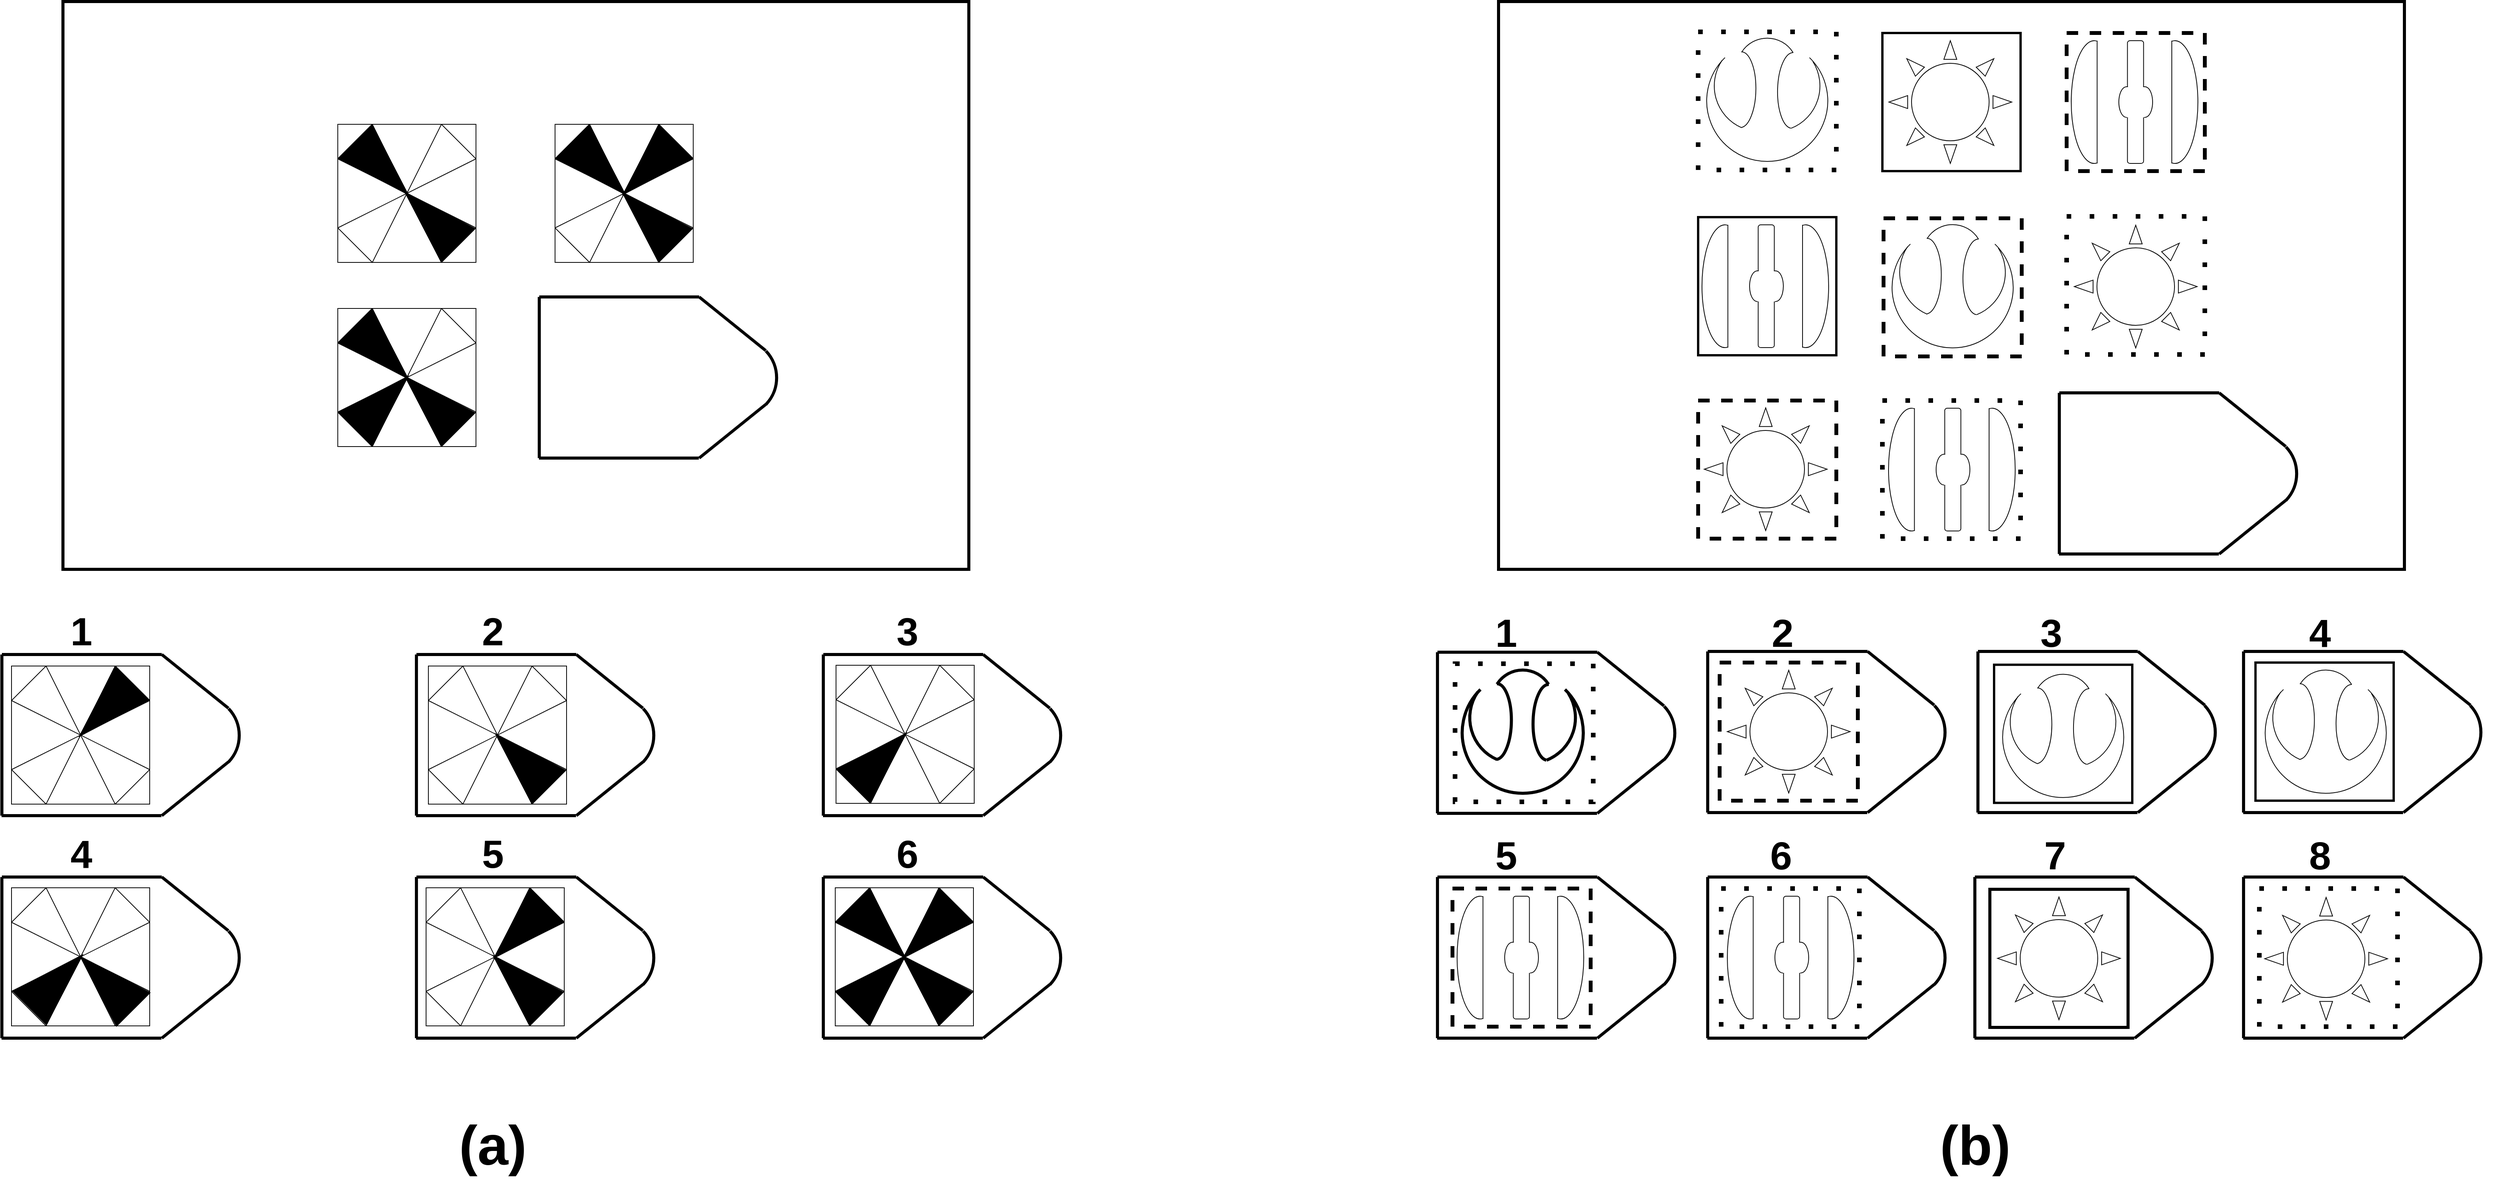 <mxfile version="12.9.13" type="device"><diagram id="jksH0G1JqViHmrjZxsYp" name="Page-1"><mxGraphModel dx="2607" dy="2959" grid="1" gridSize="10" guides="1" tooltips="1" connect="1" arrows="1" fold="1" page="1" pageScale="1" pageWidth="827" pageHeight="1169" math="0" shadow="0"><root><mxCell id="0"/><mxCell id="1" parent="0"/><mxCell id="I-WeOvQa9Y4Ec-B1qsH_-151" value="" style="rounded=0;whiteSpace=wrap;html=1;fillColor=none;strokeWidth=4;" parent="1" vertex="1"><mxGeometry x="800" y="-21" width="1180" height="740" as="geometry"/></mxCell><mxCell id="NiwXGFYNFmS52FeRTaWE-9" value="" style="group" parent="1" vertex="1" connectable="0"><mxGeometry x="720" y="830" width="330.562" height="210" as="geometry"/></mxCell><mxCell id="NiwXGFYNFmS52FeRTaWE-10" value="" style="group" parent="NiwXGFYNFmS52FeRTaWE-9" vertex="1" connectable="0"><mxGeometry width="330.562" height="210" as="geometry"/></mxCell><mxCell id="NiwXGFYNFmS52FeRTaWE-11" value="" style="endArrow=none;html=1;strokeWidth=4;" parent="NiwXGFYNFmS52FeRTaWE-10" edge="1"><mxGeometry width="50" height="50" relative="1" as="geometry"><mxPoint x="208.744" as="sourcePoint"/><mxPoint x="0.451" as="targetPoint"/></mxGeometry></mxCell><mxCell id="NiwXGFYNFmS52FeRTaWE-12" value="" style="endArrow=none;html=1;strokeWidth=4;" parent="NiwXGFYNFmS52FeRTaWE-10" edge="1"><mxGeometry width="50" height="50" relative="1" as="geometry"><mxPoint x="0.451" y="210" as="sourcePoint"/><mxPoint x="0.451" as="targetPoint"/></mxGeometry></mxCell><mxCell id="NiwXGFYNFmS52FeRTaWE-13" value="" style="endArrow=none;html=1;strokeWidth=4;" parent="NiwXGFYNFmS52FeRTaWE-10" edge="1"><mxGeometry width="50" height="50" relative="1" as="geometry"><mxPoint x="208.293" y="210" as="sourcePoint"/><mxPoint y="210" as="targetPoint"/></mxGeometry></mxCell><mxCell id="NiwXGFYNFmS52FeRTaWE-14" value="" style="endArrow=none;html=1;strokeWidth=4;" parent="NiwXGFYNFmS52FeRTaWE-10" edge="1"><mxGeometry width="50" height="50" relative="1" as="geometry"><mxPoint x="208.744" as="sourcePoint"/><mxPoint x="295.533" y="70" as="targetPoint"/></mxGeometry></mxCell><mxCell id="NiwXGFYNFmS52FeRTaWE-15" value="" style="endArrow=none;html=1;strokeWidth=4;" parent="NiwXGFYNFmS52FeRTaWE-10" edge="1"><mxGeometry width="50" height="50" relative="1" as="geometry"><mxPoint x="295.533" y="140" as="sourcePoint"/><mxPoint x="208.744" y="210" as="targetPoint"/></mxGeometry></mxCell><mxCell id="NiwXGFYNFmS52FeRTaWE-16" value="" style="verticalLabelPosition=bottom;verticalAlign=top;html=1;shape=mxgraph.basic.arc;startAngle=0.755;endAngle=0.997;fillColor=none;direction=west;rotation=315;strokeWidth=4;" parent="NiwXGFYNFmS52FeRTaWE-10" vertex="1"><mxGeometry x="208.744" y="54.25" width="100.675" height="101.5" as="geometry"/></mxCell><mxCell id="NiwXGFYNFmS52FeRTaWE-132" value="" style="group" parent="NiwXGFYNFmS52FeRTaWE-10" vertex="1" connectable="0"><mxGeometry x="17" y="19" width="174" height="172" as="geometry"/></mxCell><mxCell id="NiwXGFYNFmS52FeRTaWE-152" value="" style="group" parent="NiwXGFYNFmS52FeRTaWE-10" vertex="1" connectable="0"><mxGeometry x="13" y="15" width="174" height="172" as="geometry"/></mxCell><mxCell id="NiwXGFYNFmS52FeRTaWE-153" value="" style="group" parent="NiwXGFYNFmS52FeRTaWE-152" vertex="1" connectable="0"><mxGeometry width="174" height="172" as="geometry"/></mxCell><mxCell id="NiwXGFYNFmS52FeRTaWE-154" value="" style="group" parent="NiwXGFYNFmS52FeRTaWE-153" vertex="1" connectable="0"><mxGeometry width="174" height="172" as="geometry"/></mxCell><mxCell id="NiwXGFYNFmS52FeRTaWE-155" value="" style="group" parent="NiwXGFYNFmS52FeRTaWE-154" vertex="1" connectable="0"><mxGeometry width="174" height="172" as="geometry"/></mxCell><mxCell id="NiwXGFYNFmS52FeRTaWE-156" value="" style="whiteSpace=wrap;html=1;aspect=fixed;fillColor=none;" parent="NiwXGFYNFmS52FeRTaWE-155" vertex="1"><mxGeometry width="180" height="180" as="geometry"/></mxCell><mxCell id="NiwXGFYNFmS52FeRTaWE-157" value="" style="endArrow=none;html=1;entryX=1;entryY=0.25;entryDx=0;entryDy=0;exitX=0.75;exitY=0;exitDx=0;exitDy=0;" parent="NiwXGFYNFmS52FeRTaWE-155" source="NiwXGFYNFmS52FeRTaWE-156" target="NiwXGFYNFmS52FeRTaWE-156" edge="1"><mxGeometry width="50" height="50" relative="1" as="geometry"><mxPoint x="90" y="210" as="sourcePoint"/><mxPoint x="140" y="160" as="targetPoint"/></mxGeometry></mxCell><mxCell id="NiwXGFYNFmS52FeRTaWE-158" value="" style="endArrow=none;html=1;entryX=1;entryY=0.75;entryDx=0;entryDy=0;exitX=0.75;exitY=1;exitDx=0;exitDy=0;" parent="NiwXGFYNFmS52FeRTaWE-155" source="NiwXGFYNFmS52FeRTaWE-156" target="NiwXGFYNFmS52FeRTaWE-156" edge="1"><mxGeometry width="50" height="50" relative="1" as="geometry"><mxPoint y="230" as="sourcePoint"/><mxPoint x="50" y="180" as="targetPoint"/></mxGeometry></mxCell><mxCell id="NiwXGFYNFmS52FeRTaWE-159" value="" style="endArrow=none;html=1;entryX=0.25;entryY=1;entryDx=0;entryDy=0;exitX=0;exitY=0.75;exitDx=0;exitDy=0;" parent="NiwXGFYNFmS52FeRTaWE-155" source="NiwXGFYNFmS52FeRTaWE-156" target="NiwXGFYNFmS52FeRTaWE-156" edge="1"><mxGeometry width="50" height="50" relative="1" as="geometry"><mxPoint x="30" y="260" as="sourcePoint"/><mxPoint x="80" y="210" as="targetPoint"/></mxGeometry></mxCell><mxCell id="NiwXGFYNFmS52FeRTaWE-160" value="" style="endArrow=none;html=1;entryX=0.25;entryY=0;entryDx=0;entryDy=0;exitX=0;exitY=0.25;exitDx=0;exitDy=0;" parent="NiwXGFYNFmS52FeRTaWE-155" source="NiwXGFYNFmS52FeRTaWE-156" target="NiwXGFYNFmS52FeRTaWE-156" edge="1"><mxGeometry width="50" height="50" relative="1" as="geometry"><mxPoint x="-10" y="270" as="sourcePoint"/><mxPoint x="40" y="220" as="targetPoint"/></mxGeometry></mxCell><mxCell id="NiwXGFYNFmS52FeRTaWE-161" value="" style="endArrow=none;html=1;entryX=1;entryY=0.25;entryDx=0;entryDy=0;exitX=0;exitY=0.75;exitDx=0;exitDy=0;" parent="NiwXGFYNFmS52FeRTaWE-155" source="NiwXGFYNFmS52FeRTaWE-156" target="NiwXGFYNFmS52FeRTaWE-156" edge="1"><mxGeometry width="50" height="50" relative="1" as="geometry"><mxPoint x="-90" y="260" as="sourcePoint"/><mxPoint x="-40" y="210" as="targetPoint"/></mxGeometry></mxCell><mxCell id="NiwXGFYNFmS52FeRTaWE-162" value="" style="endArrow=none;html=1;entryX=0.75;entryY=0;entryDx=0;entryDy=0;exitX=0.25;exitY=1;exitDx=0;exitDy=0;" parent="NiwXGFYNFmS52FeRTaWE-155" source="NiwXGFYNFmS52FeRTaWE-156" target="NiwXGFYNFmS52FeRTaWE-156" edge="1"><mxGeometry width="50" height="50" relative="1" as="geometry"><mxPoint x="-20" y="290" as="sourcePoint"/><mxPoint x="30" y="240" as="targetPoint"/></mxGeometry></mxCell><mxCell id="NiwXGFYNFmS52FeRTaWE-163" value="" style="endArrow=none;html=1;entryX=0.25;entryY=0;entryDx=0;entryDy=0;exitX=0.75;exitY=1;exitDx=0;exitDy=0;" parent="NiwXGFYNFmS52FeRTaWE-155" source="NiwXGFYNFmS52FeRTaWE-156" target="NiwXGFYNFmS52FeRTaWE-156" edge="1"><mxGeometry width="50" height="50" relative="1" as="geometry"><mxPoint x="-170" y="260" as="sourcePoint"/><mxPoint x="-120" y="210" as="targetPoint"/></mxGeometry></mxCell><mxCell id="NiwXGFYNFmS52FeRTaWE-164" value="" style="endArrow=none;html=1;entryX=0;entryY=0.25;entryDx=0;entryDy=0;exitX=1;exitY=0.75;exitDx=0;exitDy=0;" parent="NiwXGFYNFmS52FeRTaWE-155" source="NiwXGFYNFmS52FeRTaWE-156" target="NiwXGFYNFmS52FeRTaWE-156" edge="1"><mxGeometry width="50" height="50" relative="1" as="geometry"><mxPoint x="-50" y="310" as="sourcePoint"/><mxPoint y="260" as="targetPoint"/></mxGeometry></mxCell><mxCell id="NiwXGFYNFmS52FeRTaWE-166" value="a" style="triangle;whiteSpace=wrap;html=1;fillColor=#000000;rotation=45;direction=south;" parent="NiwXGFYNFmS52FeRTaWE-155" vertex="1"><mxGeometry x="92" y="8" width="62" height="98" as="geometry"/></mxCell><mxCell id="NiwXGFYNFmS52FeRTaWE-8" value="" style="group" parent="1" vertex="1" connectable="0"><mxGeometry x="1260" y="830" width="330.562" height="210" as="geometry"/></mxCell><mxCell id="NiwXGFYNFmS52FeRTaWE-1" value="" style="group" parent="NiwXGFYNFmS52FeRTaWE-8" vertex="1" connectable="0"><mxGeometry width="330.562" height="210" as="geometry"/></mxCell><mxCell id="NiwXGFYNFmS52FeRTaWE-3" value="" style="endArrow=none;html=1;strokeWidth=4;" parent="NiwXGFYNFmS52FeRTaWE-1" edge="1"><mxGeometry width="50" height="50" relative="1" as="geometry"><mxPoint x="208.744" as="sourcePoint"/><mxPoint x="0.451" as="targetPoint"/></mxGeometry></mxCell><mxCell id="NiwXGFYNFmS52FeRTaWE-2" value="" style="endArrow=none;html=1;strokeWidth=4;" parent="NiwXGFYNFmS52FeRTaWE-1" edge="1"><mxGeometry width="50" height="50" relative="1" as="geometry"><mxPoint x="0.451" y="210" as="sourcePoint"/><mxPoint x="0.451" as="targetPoint"/></mxGeometry></mxCell><mxCell id="NiwXGFYNFmS52FeRTaWE-4" value="" style="endArrow=none;html=1;strokeWidth=4;" parent="NiwXGFYNFmS52FeRTaWE-1" edge="1"><mxGeometry width="50" height="50" relative="1" as="geometry"><mxPoint x="208.293" y="210" as="sourcePoint"/><mxPoint y="210" as="targetPoint"/></mxGeometry></mxCell><mxCell id="NiwXGFYNFmS52FeRTaWE-5" value="" style="endArrow=none;html=1;strokeWidth=4;" parent="NiwXGFYNFmS52FeRTaWE-1" edge="1"><mxGeometry width="50" height="50" relative="1" as="geometry"><mxPoint x="208.744" as="sourcePoint"/><mxPoint x="295.533" y="70" as="targetPoint"/></mxGeometry></mxCell><mxCell id="NiwXGFYNFmS52FeRTaWE-6" value="" style="endArrow=none;html=1;strokeWidth=4;" parent="NiwXGFYNFmS52FeRTaWE-1" edge="1"><mxGeometry width="50" height="50" relative="1" as="geometry"><mxPoint x="295.533" y="140" as="sourcePoint"/><mxPoint x="208.744" y="210" as="targetPoint"/></mxGeometry></mxCell><mxCell id="NiwXGFYNFmS52FeRTaWE-7" value="" style="verticalLabelPosition=bottom;verticalAlign=top;html=1;shape=mxgraph.basic.arc;startAngle=0.755;endAngle=0.997;fillColor=none;direction=west;rotation=315;strokeWidth=4;" parent="NiwXGFYNFmS52FeRTaWE-1" vertex="1"><mxGeometry x="208.744" y="54.25" width="100.675" height="101.5" as="geometry"/></mxCell><mxCell id="NiwXGFYNFmS52FeRTaWE-176" value="" style="group" parent="NiwXGFYNFmS52FeRTaWE-1" vertex="1" connectable="0"><mxGeometry x="16" y="15" width="174" height="172" as="geometry"/></mxCell><mxCell id="NiwXGFYNFmS52FeRTaWE-177" value="" style="group" parent="NiwXGFYNFmS52FeRTaWE-176" vertex="1" connectable="0"><mxGeometry width="174" height="172" as="geometry"/></mxCell><mxCell id="NiwXGFYNFmS52FeRTaWE-178" value="" style="group" parent="NiwXGFYNFmS52FeRTaWE-177" vertex="1" connectable="0"><mxGeometry width="174" height="172" as="geometry"/></mxCell><mxCell id="NiwXGFYNFmS52FeRTaWE-179" value="" style="group" parent="NiwXGFYNFmS52FeRTaWE-178" vertex="1" connectable="0"><mxGeometry width="174" height="172" as="geometry"/></mxCell><mxCell id="NiwXGFYNFmS52FeRTaWE-180" value="" style="group" parent="NiwXGFYNFmS52FeRTaWE-179" vertex="1" connectable="0"><mxGeometry width="174" height="172" as="geometry"/></mxCell><mxCell id="NiwXGFYNFmS52FeRTaWE-181" value="" style="group" parent="NiwXGFYNFmS52FeRTaWE-180" vertex="1" connectable="0"><mxGeometry width="174" height="172" as="geometry"/></mxCell><mxCell id="NiwXGFYNFmS52FeRTaWE-182" value="" style="group" parent="NiwXGFYNFmS52FeRTaWE-181" vertex="1" connectable="0"><mxGeometry width="174" height="172" as="geometry"/></mxCell><mxCell id="NiwXGFYNFmS52FeRTaWE-183" value="" style="whiteSpace=wrap;html=1;aspect=fixed;fillColor=none;" parent="NiwXGFYNFmS52FeRTaWE-182" vertex="1"><mxGeometry width="180" height="180" as="geometry"/></mxCell><mxCell id="NiwXGFYNFmS52FeRTaWE-184" value="" style="endArrow=none;html=1;entryX=1;entryY=0.25;entryDx=0;entryDy=0;exitX=0.75;exitY=0;exitDx=0;exitDy=0;" parent="NiwXGFYNFmS52FeRTaWE-182" source="NiwXGFYNFmS52FeRTaWE-183" target="NiwXGFYNFmS52FeRTaWE-183" edge="1"><mxGeometry width="50" height="50" relative="1" as="geometry"><mxPoint x="90" y="210" as="sourcePoint"/><mxPoint x="140" y="160" as="targetPoint"/></mxGeometry></mxCell><mxCell id="NiwXGFYNFmS52FeRTaWE-185" value="" style="endArrow=none;html=1;entryX=1;entryY=0.75;entryDx=0;entryDy=0;exitX=0.75;exitY=1;exitDx=0;exitDy=0;" parent="NiwXGFYNFmS52FeRTaWE-182" source="NiwXGFYNFmS52FeRTaWE-183" target="NiwXGFYNFmS52FeRTaWE-183" edge="1"><mxGeometry width="50" height="50" relative="1" as="geometry"><mxPoint y="230" as="sourcePoint"/><mxPoint x="50" y="180" as="targetPoint"/></mxGeometry></mxCell><mxCell id="NiwXGFYNFmS52FeRTaWE-186" value="" style="endArrow=none;html=1;entryX=0.25;entryY=1;entryDx=0;entryDy=0;exitX=0;exitY=0.75;exitDx=0;exitDy=0;" parent="NiwXGFYNFmS52FeRTaWE-182" source="NiwXGFYNFmS52FeRTaWE-183" target="NiwXGFYNFmS52FeRTaWE-183" edge="1"><mxGeometry width="50" height="50" relative="1" as="geometry"><mxPoint x="30" y="260" as="sourcePoint"/><mxPoint x="80" y="210" as="targetPoint"/></mxGeometry></mxCell><mxCell id="NiwXGFYNFmS52FeRTaWE-187" value="" style="endArrow=none;html=1;entryX=0.25;entryY=0;entryDx=0;entryDy=0;exitX=0;exitY=0.25;exitDx=0;exitDy=0;" parent="NiwXGFYNFmS52FeRTaWE-182" source="NiwXGFYNFmS52FeRTaWE-183" target="NiwXGFYNFmS52FeRTaWE-183" edge="1"><mxGeometry width="50" height="50" relative="1" as="geometry"><mxPoint x="-10" y="270" as="sourcePoint"/><mxPoint x="40" y="220" as="targetPoint"/></mxGeometry></mxCell><mxCell id="NiwXGFYNFmS52FeRTaWE-188" value="" style="endArrow=none;html=1;entryX=1;entryY=0.25;entryDx=0;entryDy=0;exitX=0;exitY=0.75;exitDx=0;exitDy=0;" parent="NiwXGFYNFmS52FeRTaWE-182" source="NiwXGFYNFmS52FeRTaWE-183" target="NiwXGFYNFmS52FeRTaWE-183" edge="1"><mxGeometry width="50" height="50" relative="1" as="geometry"><mxPoint x="-90" y="260" as="sourcePoint"/><mxPoint x="-40" y="210" as="targetPoint"/></mxGeometry></mxCell><mxCell id="NiwXGFYNFmS52FeRTaWE-189" value="" style="endArrow=none;html=1;entryX=0.75;entryY=0;entryDx=0;entryDy=0;exitX=0.25;exitY=1;exitDx=0;exitDy=0;" parent="NiwXGFYNFmS52FeRTaWE-182" source="NiwXGFYNFmS52FeRTaWE-183" target="NiwXGFYNFmS52FeRTaWE-183" edge="1"><mxGeometry width="50" height="50" relative="1" as="geometry"><mxPoint x="-20" y="290" as="sourcePoint"/><mxPoint x="30" y="240" as="targetPoint"/></mxGeometry></mxCell><mxCell id="NiwXGFYNFmS52FeRTaWE-190" value="" style="endArrow=none;html=1;entryX=0.25;entryY=0;entryDx=0;entryDy=0;exitX=0.75;exitY=1;exitDx=0;exitDy=0;" parent="NiwXGFYNFmS52FeRTaWE-182" source="NiwXGFYNFmS52FeRTaWE-183" target="NiwXGFYNFmS52FeRTaWE-183" edge="1"><mxGeometry width="50" height="50" relative="1" as="geometry"><mxPoint x="-170" y="260" as="sourcePoint"/><mxPoint x="-120" y="210" as="targetPoint"/></mxGeometry></mxCell><mxCell id="NiwXGFYNFmS52FeRTaWE-191" value="" style="endArrow=none;html=1;entryX=0;entryY=0.25;entryDx=0;entryDy=0;exitX=1;exitY=0.75;exitDx=0;exitDy=0;" parent="NiwXGFYNFmS52FeRTaWE-182" source="NiwXGFYNFmS52FeRTaWE-183" target="NiwXGFYNFmS52FeRTaWE-183" edge="1"><mxGeometry width="50" height="50" relative="1" as="geometry"><mxPoint x="-50" y="310" as="sourcePoint"/><mxPoint y="260" as="targetPoint"/></mxGeometry></mxCell><mxCell id="NiwXGFYNFmS52FeRTaWE-194" value="a" style="triangle;whiteSpace=wrap;html=1;fillColor=#000000;rotation=45;direction=west;" parent="NiwXGFYNFmS52FeRTaWE-182" vertex="1"><mxGeometry x="73" y="92" width="98" height="62" as="geometry"/></mxCell><mxCell id="NiwXGFYNFmS52FeRTaWE-17" value="" style="group" parent="1" vertex="1" connectable="0"><mxGeometry x="1790" y="830" width="330.562" height="210" as="geometry"/></mxCell><mxCell id="NiwXGFYNFmS52FeRTaWE-18" value="" style="group" parent="NiwXGFYNFmS52FeRTaWE-17" vertex="1" connectable="0"><mxGeometry width="330.562" height="210" as="geometry"/></mxCell><mxCell id="NiwXGFYNFmS52FeRTaWE-19" value="" style="endArrow=none;html=1;strokeWidth=4;" parent="NiwXGFYNFmS52FeRTaWE-18" edge="1"><mxGeometry width="50" height="50" relative="1" as="geometry"><mxPoint x="208.744" as="sourcePoint"/><mxPoint x="0.451" as="targetPoint"/></mxGeometry></mxCell><mxCell id="NiwXGFYNFmS52FeRTaWE-20" value="" style="endArrow=none;html=1;strokeWidth=4;" parent="NiwXGFYNFmS52FeRTaWE-18" edge="1"><mxGeometry width="50" height="50" relative="1" as="geometry"><mxPoint x="0.451" y="210" as="sourcePoint"/><mxPoint x="0.451" as="targetPoint"/></mxGeometry></mxCell><mxCell id="NiwXGFYNFmS52FeRTaWE-21" value="" style="endArrow=none;html=1;strokeWidth=4;" parent="NiwXGFYNFmS52FeRTaWE-18" edge="1"><mxGeometry width="50" height="50" relative="1" as="geometry"><mxPoint x="208.293" y="210" as="sourcePoint"/><mxPoint y="210" as="targetPoint"/></mxGeometry></mxCell><mxCell id="NiwXGFYNFmS52FeRTaWE-22" value="" style="endArrow=none;html=1;strokeWidth=4;" parent="NiwXGFYNFmS52FeRTaWE-18" edge="1"><mxGeometry width="50" height="50" relative="1" as="geometry"><mxPoint x="208.744" as="sourcePoint"/><mxPoint x="295.533" y="70" as="targetPoint"/></mxGeometry></mxCell><mxCell id="NiwXGFYNFmS52FeRTaWE-23" value="" style="endArrow=none;html=1;strokeWidth=4;" parent="NiwXGFYNFmS52FeRTaWE-18" edge="1"><mxGeometry width="50" height="50" relative="1" as="geometry"><mxPoint x="295.533" y="140" as="sourcePoint"/><mxPoint x="208.744" y="210" as="targetPoint"/></mxGeometry></mxCell><mxCell id="NiwXGFYNFmS52FeRTaWE-24" value="" style="verticalLabelPosition=bottom;verticalAlign=top;html=1;shape=mxgraph.basic.arc;startAngle=0.755;endAngle=0.997;fillColor=none;direction=west;rotation=315;strokeWidth=4;" parent="NiwXGFYNFmS52FeRTaWE-18" vertex="1"><mxGeometry x="208.744" y="54.25" width="100.675" height="101.5" as="geometry"/></mxCell><mxCell id="NiwXGFYNFmS52FeRTaWE-196" value="" style="group" parent="NiwXGFYNFmS52FeRTaWE-18" vertex="1" connectable="0"><mxGeometry x="17" y="14" width="174" height="172" as="geometry"/></mxCell><mxCell id="NiwXGFYNFmS52FeRTaWE-197" value="" style="group" parent="NiwXGFYNFmS52FeRTaWE-196" vertex="1" connectable="0"><mxGeometry width="174" height="172" as="geometry"/></mxCell><mxCell id="NiwXGFYNFmS52FeRTaWE-198" value="" style="group" parent="NiwXGFYNFmS52FeRTaWE-197" vertex="1" connectable="0"><mxGeometry width="174" height="172" as="geometry"/></mxCell><mxCell id="NiwXGFYNFmS52FeRTaWE-199" value="" style="group" parent="NiwXGFYNFmS52FeRTaWE-198" vertex="1" connectable="0"><mxGeometry width="174" height="172" as="geometry"/></mxCell><mxCell id="NiwXGFYNFmS52FeRTaWE-200" value="" style="group" parent="NiwXGFYNFmS52FeRTaWE-199" vertex="1" connectable="0"><mxGeometry width="174" height="172" as="geometry"/></mxCell><mxCell id="NiwXGFYNFmS52FeRTaWE-201" value="" style="group" parent="NiwXGFYNFmS52FeRTaWE-200" vertex="1" connectable="0"><mxGeometry width="174" height="172" as="geometry"/></mxCell><mxCell id="NiwXGFYNFmS52FeRTaWE-202" value="" style="group" parent="NiwXGFYNFmS52FeRTaWE-201" vertex="1" connectable="0"><mxGeometry width="174" height="172" as="geometry"/></mxCell><mxCell id="NiwXGFYNFmS52FeRTaWE-203" value="" style="whiteSpace=wrap;html=1;aspect=fixed;fillColor=none;" parent="NiwXGFYNFmS52FeRTaWE-202" vertex="1"><mxGeometry width="180" height="180" as="geometry"/></mxCell><mxCell id="NiwXGFYNFmS52FeRTaWE-204" value="" style="endArrow=none;html=1;entryX=1;entryY=0.25;entryDx=0;entryDy=0;exitX=0.75;exitY=0;exitDx=0;exitDy=0;" parent="NiwXGFYNFmS52FeRTaWE-202" source="NiwXGFYNFmS52FeRTaWE-203" target="NiwXGFYNFmS52FeRTaWE-203" edge="1"><mxGeometry width="50" height="50" relative="1" as="geometry"><mxPoint x="90" y="210" as="sourcePoint"/><mxPoint x="140" y="160" as="targetPoint"/></mxGeometry></mxCell><mxCell id="NiwXGFYNFmS52FeRTaWE-205" value="" style="endArrow=none;html=1;entryX=1;entryY=0.75;entryDx=0;entryDy=0;exitX=0.75;exitY=1;exitDx=0;exitDy=0;" parent="NiwXGFYNFmS52FeRTaWE-202" source="NiwXGFYNFmS52FeRTaWE-203" target="NiwXGFYNFmS52FeRTaWE-203" edge="1"><mxGeometry width="50" height="50" relative="1" as="geometry"><mxPoint y="230" as="sourcePoint"/><mxPoint x="50" y="180" as="targetPoint"/></mxGeometry></mxCell><mxCell id="NiwXGFYNFmS52FeRTaWE-206" value="" style="endArrow=none;html=1;entryX=0.25;entryY=1;entryDx=0;entryDy=0;exitX=0;exitY=0.75;exitDx=0;exitDy=0;" parent="NiwXGFYNFmS52FeRTaWE-202" source="NiwXGFYNFmS52FeRTaWE-203" target="NiwXGFYNFmS52FeRTaWE-203" edge="1"><mxGeometry width="50" height="50" relative="1" as="geometry"><mxPoint x="30" y="260" as="sourcePoint"/><mxPoint x="80" y="210" as="targetPoint"/></mxGeometry></mxCell><mxCell id="NiwXGFYNFmS52FeRTaWE-207" value="" style="endArrow=none;html=1;entryX=0.25;entryY=0;entryDx=0;entryDy=0;exitX=0;exitY=0.25;exitDx=0;exitDy=0;" parent="NiwXGFYNFmS52FeRTaWE-202" source="NiwXGFYNFmS52FeRTaWE-203" target="NiwXGFYNFmS52FeRTaWE-203" edge="1"><mxGeometry width="50" height="50" relative="1" as="geometry"><mxPoint x="-10" y="270" as="sourcePoint"/><mxPoint x="40" y="220" as="targetPoint"/></mxGeometry></mxCell><mxCell id="NiwXGFYNFmS52FeRTaWE-208" value="" style="endArrow=none;html=1;entryX=1;entryY=0.25;entryDx=0;entryDy=0;exitX=0;exitY=0.75;exitDx=0;exitDy=0;" parent="NiwXGFYNFmS52FeRTaWE-202" source="NiwXGFYNFmS52FeRTaWE-203" target="NiwXGFYNFmS52FeRTaWE-203" edge="1"><mxGeometry width="50" height="50" relative="1" as="geometry"><mxPoint x="-90" y="260" as="sourcePoint"/><mxPoint x="-40" y="210" as="targetPoint"/></mxGeometry></mxCell><mxCell id="NiwXGFYNFmS52FeRTaWE-209" value="" style="endArrow=none;html=1;entryX=0.75;entryY=0;entryDx=0;entryDy=0;exitX=0.25;exitY=1;exitDx=0;exitDy=0;" parent="NiwXGFYNFmS52FeRTaWE-202" source="NiwXGFYNFmS52FeRTaWE-203" target="NiwXGFYNFmS52FeRTaWE-203" edge="1"><mxGeometry width="50" height="50" relative="1" as="geometry"><mxPoint x="-20" y="290" as="sourcePoint"/><mxPoint x="30" y="240" as="targetPoint"/></mxGeometry></mxCell><mxCell id="NiwXGFYNFmS52FeRTaWE-210" value="" style="endArrow=none;html=1;entryX=0.25;entryY=0;entryDx=0;entryDy=0;exitX=0.75;exitY=1;exitDx=0;exitDy=0;" parent="NiwXGFYNFmS52FeRTaWE-202" source="NiwXGFYNFmS52FeRTaWE-203" target="NiwXGFYNFmS52FeRTaWE-203" edge="1"><mxGeometry width="50" height="50" relative="1" as="geometry"><mxPoint x="-170" y="260" as="sourcePoint"/><mxPoint x="-120" y="210" as="targetPoint"/></mxGeometry></mxCell><mxCell id="NiwXGFYNFmS52FeRTaWE-211" value="" style="endArrow=none;html=1;entryX=0;entryY=0.25;entryDx=0;entryDy=0;exitX=1;exitY=0.75;exitDx=0;exitDy=0;" parent="NiwXGFYNFmS52FeRTaWE-202" source="NiwXGFYNFmS52FeRTaWE-203" target="NiwXGFYNFmS52FeRTaWE-203" edge="1"><mxGeometry width="50" height="50" relative="1" as="geometry"><mxPoint x="-50" y="310" as="sourcePoint"/><mxPoint y="260" as="targetPoint"/></mxGeometry></mxCell><mxCell id="NiwXGFYNFmS52FeRTaWE-215" value="a" style="triangle;whiteSpace=wrap;html=1;fillColor=#000000;rotation=45;direction=north;" parent="NiwXGFYNFmS52FeRTaWE-202" vertex="1"><mxGeometry x="26.12" y="74" width="62" height="98" as="geometry"/></mxCell><mxCell id="NiwXGFYNFmS52FeRTaWE-33" value="" style="group" parent="1" vertex="1" connectable="0"><mxGeometry x="1790" y="1120" width="330.562" height="210" as="geometry"/></mxCell><mxCell id="NiwXGFYNFmS52FeRTaWE-34" value="" style="group" parent="NiwXGFYNFmS52FeRTaWE-33" vertex="1" connectable="0"><mxGeometry width="330.562" height="210" as="geometry"/></mxCell><mxCell id="NiwXGFYNFmS52FeRTaWE-35" value="" style="endArrow=none;html=1;strokeWidth=4;" parent="NiwXGFYNFmS52FeRTaWE-34" edge="1"><mxGeometry width="50" height="50" relative="1" as="geometry"><mxPoint x="208.744" as="sourcePoint"/><mxPoint x="0.451" as="targetPoint"/></mxGeometry></mxCell><mxCell id="NiwXGFYNFmS52FeRTaWE-36" value="" style="endArrow=none;html=1;strokeWidth=4;" parent="NiwXGFYNFmS52FeRTaWE-34" edge="1"><mxGeometry width="50" height="50" relative="1" as="geometry"><mxPoint x="0.451" y="210" as="sourcePoint"/><mxPoint x="0.451" as="targetPoint"/></mxGeometry></mxCell><mxCell id="NiwXGFYNFmS52FeRTaWE-37" value="" style="endArrow=none;html=1;strokeWidth=4;" parent="NiwXGFYNFmS52FeRTaWE-34" edge="1"><mxGeometry width="50" height="50" relative="1" as="geometry"><mxPoint x="208.293" y="210" as="sourcePoint"/><mxPoint y="210" as="targetPoint"/></mxGeometry></mxCell><mxCell id="NiwXGFYNFmS52FeRTaWE-38" value="" style="endArrow=none;html=1;strokeWidth=4;" parent="NiwXGFYNFmS52FeRTaWE-34" edge="1"><mxGeometry width="50" height="50" relative="1" as="geometry"><mxPoint x="208.744" as="sourcePoint"/><mxPoint x="295.533" y="70" as="targetPoint"/></mxGeometry></mxCell><mxCell id="NiwXGFYNFmS52FeRTaWE-39" value="" style="endArrow=none;html=1;strokeWidth=4;" parent="NiwXGFYNFmS52FeRTaWE-34" edge="1"><mxGeometry width="50" height="50" relative="1" as="geometry"><mxPoint x="295.533" y="140" as="sourcePoint"/><mxPoint x="208.744" y="210" as="targetPoint"/></mxGeometry></mxCell><mxCell id="NiwXGFYNFmS52FeRTaWE-40" value="" style="verticalLabelPosition=bottom;verticalAlign=top;html=1;shape=mxgraph.basic.arc;startAngle=0.755;endAngle=0.997;fillColor=none;direction=west;rotation=315;strokeWidth=4;" parent="NiwXGFYNFmS52FeRTaWE-34" vertex="1"><mxGeometry x="208.744" y="54.25" width="100.675" height="101.5" as="geometry"/></mxCell><mxCell id="NiwXGFYNFmS52FeRTaWE-71" value="" style="group" parent="NiwXGFYNFmS52FeRTaWE-34" vertex="1" connectable="0"><mxGeometry x="16" y="14" width="174" height="172" as="geometry"/></mxCell><mxCell id="NiwXGFYNFmS52FeRTaWE-72" value="" style="group" parent="NiwXGFYNFmS52FeRTaWE-71" vertex="1" connectable="0"><mxGeometry width="174" height="172" as="geometry"/></mxCell><mxCell id="NiwXGFYNFmS52FeRTaWE-73" value="" style="whiteSpace=wrap;html=1;aspect=fixed;fillColor=none;" parent="NiwXGFYNFmS52FeRTaWE-72" vertex="1"><mxGeometry width="180" height="180" as="geometry"/></mxCell><mxCell id="NiwXGFYNFmS52FeRTaWE-74" value="" style="endArrow=none;html=1;entryX=1;entryY=0.25;entryDx=0;entryDy=0;exitX=0.75;exitY=0;exitDx=0;exitDy=0;" parent="NiwXGFYNFmS52FeRTaWE-72" source="NiwXGFYNFmS52FeRTaWE-73" target="NiwXGFYNFmS52FeRTaWE-73" edge="1"><mxGeometry width="50" height="50" relative="1" as="geometry"><mxPoint x="90" y="210" as="sourcePoint"/><mxPoint x="140" y="160" as="targetPoint"/></mxGeometry></mxCell><mxCell id="NiwXGFYNFmS52FeRTaWE-75" value="" style="endArrow=none;html=1;entryX=1;entryY=0.75;entryDx=0;entryDy=0;exitX=0.75;exitY=1;exitDx=0;exitDy=0;" parent="NiwXGFYNFmS52FeRTaWE-72" source="NiwXGFYNFmS52FeRTaWE-73" target="NiwXGFYNFmS52FeRTaWE-73" edge="1"><mxGeometry width="50" height="50" relative="1" as="geometry"><mxPoint y="230" as="sourcePoint"/><mxPoint x="50" y="180" as="targetPoint"/></mxGeometry></mxCell><mxCell id="NiwXGFYNFmS52FeRTaWE-76" value="" style="endArrow=none;html=1;entryX=0.25;entryY=1;entryDx=0;entryDy=0;exitX=0;exitY=0.75;exitDx=0;exitDy=0;" parent="NiwXGFYNFmS52FeRTaWE-72" source="NiwXGFYNFmS52FeRTaWE-73" target="NiwXGFYNFmS52FeRTaWE-73" edge="1"><mxGeometry width="50" height="50" relative="1" as="geometry"><mxPoint x="30" y="260" as="sourcePoint"/><mxPoint x="80" y="210" as="targetPoint"/></mxGeometry></mxCell><mxCell id="NiwXGFYNFmS52FeRTaWE-77" value="" style="endArrow=none;html=1;entryX=0.25;entryY=0;entryDx=0;entryDy=0;exitX=0;exitY=0.25;exitDx=0;exitDy=0;" parent="NiwXGFYNFmS52FeRTaWE-72" source="NiwXGFYNFmS52FeRTaWE-73" target="NiwXGFYNFmS52FeRTaWE-73" edge="1"><mxGeometry width="50" height="50" relative="1" as="geometry"><mxPoint x="-10" y="270" as="sourcePoint"/><mxPoint x="40" y="220" as="targetPoint"/></mxGeometry></mxCell><mxCell id="NiwXGFYNFmS52FeRTaWE-78" value="" style="endArrow=none;html=1;entryX=1;entryY=0.25;entryDx=0;entryDy=0;exitX=0;exitY=0.75;exitDx=0;exitDy=0;" parent="NiwXGFYNFmS52FeRTaWE-72" source="NiwXGFYNFmS52FeRTaWE-73" target="NiwXGFYNFmS52FeRTaWE-73" edge="1"><mxGeometry width="50" height="50" relative="1" as="geometry"><mxPoint x="-90" y="260" as="sourcePoint"/><mxPoint x="-40" y="210" as="targetPoint"/></mxGeometry></mxCell><mxCell id="NiwXGFYNFmS52FeRTaWE-79" value="" style="endArrow=none;html=1;entryX=0.75;entryY=0;entryDx=0;entryDy=0;exitX=0.25;exitY=1;exitDx=0;exitDy=0;" parent="NiwXGFYNFmS52FeRTaWE-72" source="NiwXGFYNFmS52FeRTaWE-73" target="NiwXGFYNFmS52FeRTaWE-73" edge="1"><mxGeometry width="50" height="50" relative="1" as="geometry"><mxPoint x="-20" y="290" as="sourcePoint"/><mxPoint x="30" y="240" as="targetPoint"/></mxGeometry></mxCell><mxCell id="NiwXGFYNFmS52FeRTaWE-80" value="" style="endArrow=none;html=1;entryX=0.25;entryY=0;entryDx=0;entryDy=0;exitX=0.75;exitY=1;exitDx=0;exitDy=0;" parent="NiwXGFYNFmS52FeRTaWE-72" source="NiwXGFYNFmS52FeRTaWE-73" target="NiwXGFYNFmS52FeRTaWE-73" edge="1"><mxGeometry width="50" height="50" relative="1" as="geometry"><mxPoint x="-170" y="260" as="sourcePoint"/><mxPoint x="-120" y="210" as="targetPoint"/></mxGeometry></mxCell><mxCell id="NiwXGFYNFmS52FeRTaWE-81" value="" style="endArrow=none;html=1;entryX=0;entryY=0.25;entryDx=0;entryDy=0;exitX=1;exitY=0.75;exitDx=0;exitDy=0;" parent="NiwXGFYNFmS52FeRTaWE-72" source="NiwXGFYNFmS52FeRTaWE-73" target="NiwXGFYNFmS52FeRTaWE-73" edge="1"><mxGeometry width="50" height="50" relative="1" as="geometry"><mxPoint x="-50" y="310" as="sourcePoint"/><mxPoint y="260" as="targetPoint"/></mxGeometry></mxCell><mxCell id="NiwXGFYNFmS52FeRTaWE-82" value="a" style="triangle;whiteSpace=wrap;html=1;fillColor=#000000;rotation=45;" parent="NiwXGFYNFmS52FeRTaWE-72" vertex="1"><mxGeometry x="8.12" y="26" width="98" height="62" as="geometry"/></mxCell><mxCell id="NiwXGFYNFmS52FeRTaWE-83" value="a" style="triangle;whiteSpace=wrap;html=1;fillColor=#000000;rotation=45;direction=south;" parent="NiwXGFYNFmS52FeRTaWE-72" vertex="1"><mxGeometry x="92" y="8" width="62" height="98" as="geometry"/></mxCell><mxCell id="NiwXGFYNFmS52FeRTaWE-84" value="a" style="triangle;whiteSpace=wrap;html=1;fillColor=#000000;rotation=45;direction=west;" parent="NiwXGFYNFmS52FeRTaWE-72" vertex="1"><mxGeometry x="73" y="92" width="98" height="62" as="geometry"/></mxCell><mxCell id="NiwXGFYNFmS52FeRTaWE-85" value="a" style="triangle;whiteSpace=wrap;html=1;fillColor=#000000;rotation=45;direction=north;" parent="NiwXGFYNFmS52FeRTaWE-72" vertex="1"><mxGeometry x="26.12" y="74" width="62" height="98" as="geometry"/></mxCell><mxCell id="NiwXGFYNFmS52FeRTaWE-25" value="" style="group" parent="1" vertex="1" connectable="0"><mxGeometry x="1260" y="1120" width="330.562" height="210" as="geometry"/></mxCell><mxCell id="NiwXGFYNFmS52FeRTaWE-26" value="" style="group" parent="NiwXGFYNFmS52FeRTaWE-25" vertex="1" connectable="0"><mxGeometry width="330.562" height="210" as="geometry"/></mxCell><mxCell id="NiwXGFYNFmS52FeRTaWE-27" value="" style="endArrow=none;html=1;strokeWidth=4;" parent="NiwXGFYNFmS52FeRTaWE-26" edge="1"><mxGeometry width="50" height="50" relative="1" as="geometry"><mxPoint x="208.744" as="sourcePoint"/><mxPoint x="0.451" as="targetPoint"/></mxGeometry></mxCell><mxCell id="NiwXGFYNFmS52FeRTaWE-28" value="" style="endArrow=none;html=1;strokeWidth=4;" parent="NiwXGFYNFmS52FeRTaWE-26" edge="1"><mxGeometry width="50" height="50" relative="1" as="geometry"><mxPoint x="0.451" y="210" as="sourcePoint"/><mxPoint x="0.451" as="targetPoint"/></mxGeometry></mxCell><mxCell id="NiwXGFYNFmS52FeRTaWE-29" value="" style="endArrow=none;html=1;strokeWidth=4;" parent="NiwXGFYNFmS52FeRTaWE-26" edge="1"><mxGeometry width="50" height="50" relative="1" as="geometry"><mxPoint x="208.293" y="210" as="sourcePoint"/><mxPoint y="210" as="targetPoint"/></mxGeometry></mxCell><mxCell id="NiwXGFYNFmS52FeRTaWE-30" value="" style="endArrow=none;html=1;strokeWidth=4;" parent="NiwXGFYNFmS52FeRTaWE-26" edge="1"><mxGeometry width="50" height="50" relative="1" as="geometry"><mxPoint x="208.744" as="sourcePoint"/><mxPoint x="295.533" y="70" as="targetPoint"/></mxGeometry></mxCell><mxCell id="NiwXGFYNFmS52FeRTaWE-31" value="" style="endArrow=none;html=1;strokeWidth=4;" parent="NiwXGFYNFmS52FeRTaWE-26" edge="1"><mxGeometry width="50" height="50" relative="1" as="geometry"><mxPoint x="295.533" y="140" as="sourcePoint"/><mxPoint x="208.744" y="210" as="targetPoint"/></mxGeometry></mxCell><mxCell id="NiwXGFYNFmS52FeRTaWE-32" value="" style="verticalLabelPosition=bottom;verticalAlign=top;html=1;shape=mxgraph.basic.arc;startAngle=0.755;endAngle=0.997;fillColor=none;direction=west;rotation=315;strokeWidth=4;" parent="NiwXGFYNFmS52FeRTaWE-26" vertex="1"><mxGeometry x="208.744" y="54.25" width="100.675" height="101.5" as="geometry"/></mxCell><mxCell id="NiwXGFYNFmS52FeRTaWE-86" value="" style="group" parent="NiwXGFYNFmS52FeRTaWE-26" vertex="1" connectable="0"><mxGeometry x="13" y="14" width="174" height="172" as="geometry"/></mxCell><mxCell id="NiwXGFYNFmS52FeRTaWE-87" value="" style="group" parent="NiwXGFYNFmS52FeRTaWE-86" vertex="1" connectable="0"><mxGeometry width="174" height="172" as="geometry"/></mxCell><mxCell id="NiwXGFYNFmS52FeRTaWE-88" value="" style="whiteSpace=wrap;html=1;aspect=fixed;fillColor=none;" parent="NiwXGFYNFmS52FeRTaWE-87" vertex="1"><mxGeometry width="180" height="180" as="geometry"/></mxCell><mxCell id="NiwXGFYNFmS52FeRTaWE-89" value="" style="endArrow=none;html=1;entryX=1;entryY=0.25;entryDx=0;entryDy=0;exitX=0.75;exitY=0;exitDx=0;exitDy=0;" parent="NiwXGFYNFmS52FeRTaWE-87" source="NiwXGFYNFmS52FeRTaWE-88" target="NiwXGFYNFmS52FeRTaWE-88" edge="1"><mxGeometry width="50" height="50" relative="1" as="geometry"><mxPoint x="90" y="210" as="sourcePoint"/><mxPoint x="140" y="160" as="targetPoint"/></mxGeometry></mxCell><mxCell id="NiwXGFYNFmS52FeRTaWE-90" value="" style="endArrow=none;html=1;entryX=1;entryY=0.75;entryDx=0;entryDy=0;exitX=0.75;exitY=1;exitDx=0;exitDy=0;" parent="NiwXGFYNFmS52FeRTaWE-87" source="NiwXGFYNFmS52FeRTaWE-88" target="NiwXGFYNFmS52FeRTaWE-88" edge="1"><mxGeometry width="50" height="50" relative="1" as="geometry"><mxPoint y="230" as="sourcePoint"/><mxPoint x="50" y="180" as="targetPoint"/></mxGeometry></mxCell><mxCell id="NiwXGFYNFmS52FeRTaWE-91" value="" style="endArrow=none;html=1;entryX=0.25;entryY=1;entryDx=0;entryDy=0;exitX=0;exitY=0.75;exitDx=0;exitDy=0;" parent="NiwXGFYNFmS52FeRTaWE-87" source="NiwXGFYNFmS52FeRTaWE-88" target="NiwXGFYNFmS52FeRTaWE-88" edge="1"><mxGeometry width="50" height="50" relative="1" as="geometry"><mxPoint x="30" y="260" as="sourcePoint"/><mxPoint x="80" y="210" as="targetPoint"/></mxGeometry></mxCell><mxCell id="NiwXGFYNFmS52FeRTaWE-92" value="" style="endArrow=none;html=1;entryX=0.25;entryY=0;entryDx=0;entryDy=0;exitX=0;exitY=0.25;exitDx=0;exitDy=0;" parent="NiwXGFYNFmS52FeRTaWE-87" source="NiwXGFYNFmS52FeRTaWE-88" target="NiwXGFYNFmS52FeRTaWE-88" edge="1"><mxGeometry width="50" height="50" relative="1" as="geometry"><mxPoint x="-10" y="270" as="sourcePoint"/><mxPoint x="40" y="220" as="targetPoint"/></mxGeometry></mxCell><mxCell id="NiwXGFYNFmS52FeRTaWE-93" value="" style="endArrow=none;html=1;entryX=1;entryY=0.25;entryDx=0;entryDy=0;exitX=0;exitY=0.75;exitDx=0;exitDy=0;" parent="NiwXGFYNFmS52FeRTaWE-87" source="NiwXGFYNFmS52FeRTaWE-88" target="NiwXGFYNFmS52FeRTaWE-88" edge="1"><mxGeometry width="50" height="50" relative="1" as="geometry"><mxPoint x="-90" y="260" as="sourcePoint"/><mxPoint x="-40" y="210" as="targetPoint"/></mxGeometry></mxCell><mxCell id="NiwXGFYNFmS52FeRTaWE-94" value="" style="endArrow=none;html=1;entryX=0.75;entryY=0;entryDx=0;entryDy=0;exitX=0.25;exitY=1;exitDx=0;exitDy=0;" parent="NiwXGFYNFmS52FeRTaWE-87" source="NiwXGFYNFmS52FeRTaWE-88" target="NiwXGFYNFmS52FeRTaWE-88" edge="1"><mxGeometry width="50" height="50" relative="1" as="geometry"><mxPoint x="-20" y="290" as="sourcePoint"/><mxPoint x="30" y="240" as="targetPoint"/></mxGeometry></mxCell><mxCell id="NiwXGFYNFmS52FeRTaWE-95" value="" style="endArrow=none;html=1;entryX=0.25;entryY=0;entryDx=0;entryDy=0;exitX=0.75;exitY=1;exitDx=0;exitDy=0;" parent="NiwXGFYNFmS52FeRTaWE-87" source="NiwXGFYNFmS52FeRTaWE-88" target="NiwXGFYNFmS52FeRTaWE-88" edge="1"><mxGeometry width="50" height="50" relative="1" as="geometry"><mxPoint x="-170" y="260" as="sourcePoint"/><mxPoint x="-120" y="210" as="targetPoint"/></mxGeometry></mxCell><mxCell id="NiwXGFYNFmS52FeRTaWE-96" value="" style="endArrow=none;html=1;entryX=0;entryY=0.25;entryDx=0;entryDy=0;exitX=1;exitY=0.75;exitDx=0;exitDy=0;" parent="NiwXGFYNFmS52FeRTaWE-87" source="NiwXGFYNFmS52FeRTaWE-88" target="NiwXGFYNFmS52FeRTaWE-88" edge="1"><mxGeometry width="50" height="50" relative="1" as="geometry"><mxPoint x="-50" y="310" as="sourcePoint"/><mxPoint y="260" as="targetPoint"/></mxGeometry></mxCell><mxCell id="NiwXGFYNFmS52FeRTaWE-98" value="a" style="triangle;whiteSpace=wrap;html=1;fillColor=#000000;rotation=45;direction=south;" parent="NiwXGFYNFmS52FeRTaWE-87" vertex="1"><mxGeometry x="92" y="8" width="62" height="98" as="geometry"/></mxCell><mxCell id="NiwXGFYNFmS52FeRTaWE-99" value="a" style="triangle;whiteSpace=wrap;html=1;fillColor=#000000;rotation=45;direction=west;" parent="NiwXGFYNFmS52FeRTaWE-87" vertex="1"><mxGeometry x="73" y="92" width="98" height="62" as="geometry"/></mxCell><mxCell id="NiwXGFYNFmS52FeRTaWE-41" value="" style="group" parent="1" vertex="1" connectable="0"><mxGeometry x="720" y="1120" width="330.562" height="210" as="geometry"/></mxCell><mxCell id="NiwXGFYNFmS52FeRTaWE-42" value="" style="group" parent="NiwXGFYNFmS52FeRTaWE-41" vertex="1" connectable="0"><mxGeometry width="330.562" height="210" as="geometry"/></mxCell><mxCell id="NiwXGFYNFmS52FeRTaWE-43" value="" style="endArrow=none;html=1;strokeWidth=4;" parent="NiwXGFYNFmS52FeRTaWE-42" edge="1"><mxGeometry width="50" height="50" relative="1" as="geometry"><mxPoint x="208.744" as="sourcePoint"/><mxPoint x="0.451" as="targetPoint"/></mxGeometry></mxCell><mxCell id="NiwXGFYNFmS52FeRTaWE-44" value="" style="endArrow=none;html=1;strokeWidth=4;" parent="NiwXGFYNFmS52FeRTaWE-42" edge="1"><mxGeometry width="50" height="50" relative="1" as="geometry"><mxPoint x="0.451" y="210" as="sourcePoint"/><mxPoint x="0.451" as="targetPoint"/></mxGeometry></mxCell><mxCell id="NiwXGFYNFmS52FeRTaWE-45" value="" style="endArrow=none;html=1;strokeWidth=4;" parent="NiwXGFYNFmS52FeRTaWE-42" edge="1"><mxGeometry width="50" height="50" relative="1" as="geometry"><mxPoint x="208.293" y="210" as="sourcePoint"/><mxPoint y="210" as="targetPoint"/></mxGeometry></mxCell><mxCell id="NiwXGFYNFmS52FeRTaWE-46" value="" style="endArrow=none;html=1;strokeWidth=4;" parent="NiwXGFYNFmS52FeRTaWE-42" edge="1"><mxGeometry width="50" height="50" relative="1" as="geometry"><mxPoint x="208.744" as="sourcePoint"/><mxPoint x="295.533" y="70" as="targetPoint"/></mxGeometry></mxCell><mxCell id="NiwXGFYNFmS52FeRTaWE-47" value="" style="endArrow=none;html=1;strokeWidth=4;" parent="NiwXGFYNFmS52FeRTaWE-42" edge="1"><mxGeometry width="50" height="50" relative="1" as="geometry"><mxPoint x="295.533" y="140" as="sourcePoint"/><mxPoint x="208.744" y="210" as="targetPoint"/></mxGeometry></mxCell><mxCell id="NiwXGFYNFmS52FeRTaWE-48" value="" style="verticalLabelPosition=bottom;verticalAlign=top;html=1;shape=mxgraph.basic.arc;startAngle=0.755;endAngle=0.997;fillColor=none;direction=west;rotation=315;strokeWidth=4;" parent="NiwXGFYNFmS52FeRTaWE-42" vertex="1"><mxGeometry x="208.744" y="54.25" width="100.675" height="101.5" as="geometry"/></mxCell><mxCell id="NiwXGFYNFmS52FeRTaWE-117" value="" style="group" parent="NiwXGFYNFmS52FeRTaWE-42" vertex="1" connectable="0"><mxGeometry x="17" y="14" width="174" height="172" as="geometry"/></mxCell><mxCell id="NiwXGFYNFmS52FeRTaWE-118" value="" style="group" parent="NiwXGFYNFmS52FeRTaWE-117" vertex="1" connectable="0"><mxGeometry width="174" height="172" as="geometry"/></mxCell><mxCell id="NiwXGFYNFmS52FeRTaWE-119" value="" style="whiteSpace=wrap;html=1;aspect=fixed;fillColor=none;" parent="NiwXGFYNFmS52FeRTaWE-118" vertex="1"><mxGeometry x="-4" width="180" height="180" as="geometry"/></mxCell><mxCell id="NiwXGFYNFmS52FeRTaWE-120" value="" style="endArrow=none;html=1;entryX=1;entryY=0.25;entryDx=0;entryDy=0;exitX=0.75;exitY=0;exitDx=0;exitDy=0;" parent="NiwXGFYNFmS52FeRTaWE-118" source="NiwXGFYNFmS52FeRTaWE-119" target="NiwXGFYNFmS52FeRTaWE-119" edge="1"><mxGeometry width="50" height="50" relative="1" as="geometry"><mxPoint x="90" y="210" as="sourcePoint"/><mxPoint x="140" y="160" as="targetPoint"/></mxGeometry></mxCell><mxCell id="NiwXGFYNFmS52FeRTaWE-121" value="" style="endArrow=none;html=1;entryX=1;entryY=0.75;entryDx=0;entryDy=0;exitX=0.75;exitY=1;exitDx=0;exitDy=0;" parent="NiwXGFYNFmS52FeRTaWE-118" source="NiwXGFYNFmS52FeRTaWE-119" target="NiwXGFYNFmS52FeRTaWE-119" edge="1"><mxGeometry width="50" height="50" relative="1" as="geometry"><mxPoint y="230" as="sourcePoint"/><mxPoint x="50" y="180" as="targetPoint"/></mxGeometry></mxCell><mxCell id="NiwXGFYNFmS52FeRTaWE-122" value="" style="endArrow=none;html=1;entryX=0.25;entryY=1;entryDx=0;entryDy=0;exitX=0;exitY=0.75;exitDx=0;exitDy=0;" parent="NiwXGFYNFmS52FeRTaWE-118" source="NiwXGFYNFmS52FeRTaWE-119" target="NiwXGFYNFmS52FeRTaWE-119" edge="1"><mxGeometry width="50" height="50" relative="1" as="geometry"><mxPoint x="30" y="260" as="sourcePoint"/><mxPoint x="80" y="210" as="targetPoint"/></mxGeometry></mxCell><mxCell id="NiwXGFYNFmS52FeRTaWE-123" value="" style="endArrow=none;html=1;entryX=0.25;entryY=0;entryDx=0;entryDy=0;exitX=0;exitY=0.25;exitDx=0;exitDy=0;" parent="NiwXGFYNFmS52FeRTaWE-118" source="NiwXGFYNFmS52FeRTaWE-119" target="NiwXGFYNFmS52FeRTaWE-119" edge="1"><mxGeometry width="50" height="50" relative="1" as="geometry"><mxPoint x="-10" y="270" as="sourcePoint"/><mxPoint x="40" y="220" as="targetPoint"/></mxGeometry></mxCell><mxCell id="NiwXGFYNFmS52FeRTaWE-124" value="" style="endArrow=none;html=1;entryX=1;entryY=0.25;entryDx=0;entryDy=0;exitX=0;exitY=0.75;exitDx=0;exitDy=0;" parent="NiwXGFYNFmS52FeRTaWE-118" source="NiwXGFYNFmS52FeRTaWE-119" target="NiwXGFYNFmS52FeRTaWE-119" edge="1"><mxGeometry width="50" height="50" relative="1" as="geometry"><mxPoint x="-90" y="260" as="sourcePoint"/><mxPoint x="-40" y="210" as="targetPoint"/></mxGeometry></mxCell><mxCell id="NiwXGFYNFmS52FeRTaWE-125" value="" style="endArrow=none;html=1;entryX=0.75;entryY=0;entryDx=0;entryDy=0;exitX=0.25;exitY=1;exitDx=0;exitDy=0;" parent="NiwXGFYNFmS52FeRTaWE-118" source="NiwXGFYNFmS52FeRTaWE-119" target="NiwXGFYNFmS52FeRTaWE-119" edge="1"><mxGeometry width="50" height="50" relative="1" as="geometry"><mxPoint x="-20" y="290" as="sourcePoint"/><mxPoint x="30" y="240" as="targetPoint"/></mxGeometry></mxCell><mxCell id="NiwXGFYNFmS52FeRTaWE-126" value="" style="endArrow=none;html=1;entryX=0.25;entryY=0;entryDx=0;entryDy=0;exitX=0.75;exitY=1;exitDx=0;exitDy=0;" parent="NiwXGFYNFmS52FeRTaWE-118" source="NiwXGFYNFmS52FeRTaWE-119" target="NiwXGFYNFmS52FeRTaWE-119" edge="1"><mxGeometry width="50" height="50" relative="1" as="geometry"><mxPoint x="-170" y="260" as="sourcePoint"/><mxPoint x="-120" y="210" as="targetPoint"/></mxGeometry></mxCell><mxCell id="NiwXGFYNFmS52FeRTaWE-127" value="" style="endArrow=none;html=1;entryX=0;entryY=0.25;entryDx=0;entryDy=0;exitX=1;exitY=0.75;exitDx=0;exitDy=0;" parent="NiwXGFYNFmS52FeRTaWE-118" source="NiwXGFYNFmS52FeRTaWE-119" target="NiwXGFYNFmS52FeRTaWE-119" edge="1"><mxGeometry width="50" height="50" relative="1" as="geometry"><mxPoint x="-50" y="310" as="sourcePoint"/><mxPoint y="260" as="targetPoint"/></mxGeometry></mxCell><mxCell id="NiwXGFYNFmS52FeRTaWE-130" value="a" style="triangle;whiteSpace=wrap;html=1;fillColor=#000000;rotation=45;direction=west;" parent="NiwXGFYNFmS52FeRTaWE-118" vertex="1"><mxGeometry x="71" y="93" width="98" height="62" as="geometry"/></mxCell><mxCell id="NiwXGFYNFmS52FeRTaWE-131" value="a" style="triangle;whiteSpace=wrap;html=1;fillColor=#000000;rotation=45;direction=north;" parent="NiwXGFYNFmS52FeRTaWE-118" vertex="1"><mxGeometry x="23.12" y="73" width="62" height="98" as="geometry"/></mxCell><mxCell id="NiwXGFYNFmS52FeRTaWE-50" value="&lt;h1&gt;&lt;font style=&quot;font-size: 51px&quot;&gt;1&lt;/font&gt;&lt;/h1&gt;" style="text;html=1;strokeColor=none;fillColor=none;align=center;verticalAlign=middle;whiteSpace=wrap;rounded=0;" parent="1" vertex="1"><mxGeometry x="784" y="770" width="80" height="60" as="geometry"/></mxCell><mxCell id="NiwXGFYNFmS52FeRTaWE-51" value="&lt;h1&gt;&lt;font style=&quot;font-size: 51px&quot;&gt;2&lt;/font&gt;&lt;/h1&gt;" style="text;html=1;strokeColor=none;fillColor=none;align=center;verticalAlign=middle;whiteSpace=wrap;rounded=0;" parent="1" vertex="1"><mxGeometry x="1320" y="770" width="80" height="60" as="geometry"/></mxCell><mxCell id="NiwXGFYNFmS52FeRTaWE-52" value="&lt;h1&gt;&lt;font style=&quot;font-size: 51px&quot;&gt;3&lt;/font&gt;&lt;/h1&gt;" style="text;html=1;strokeColor=none;fillColor=none;align=center;verticalAlign=middle;whiteSpace=wrap;rounded=0;" parent="1" vertex="1"><mxGeometry x="1860" y="770" width="80" height="60" as="geometry"/></mxCell><mxCell id="NiwXGFYNFmS52FeRTaWE-53" value="&lt;h1&gt;&lt;font style=&quot;font-size: 51px&quot;&gt;4&lt;/font&gt;&lt;/h1&gt;" style="text;html=1;strokeColor=none;fillColor=none;align=center;verticalAlign=middle;whiteSpace=wrap;rounded=0;" parent="1" vertex="1"><mxGeometry x="784" y="1060" width="80" height="60" as="geometry"/></mxCell><mxCell id="NiwXGFYNFmS52FeRTaWE-54" value="&lt;h1&gt;&lt;font style=&quot;font-size: 51px&quot;&gt;5&lt;/font&gt;&lt;/h1&gt;" style="text;html=1;strokeColor=none;fillColor=none;align=center;verticalAlign=middle;whiteSpace=wrap;rounded=0;" parent="1" vertex="1"><mxGeometry x="1320" y="1060" width="80" height="60" as="geometry"/></mxCell><mxCell id="NiwXGFYNFmS52FeRTaWE-55" value="&lt;h1&gt;&lt;font style=&quot;font-size: 51px&quot;&gt;6&lt;/font&gt;&lt;/h1&gt;" style="text;html=1;strokeColor=none;fillColor=none;align=center;verticalAlign=middle;whiteSpace=wrap;rounded=0;" parent="1" vertex="1"><mxGeometry x="1860" y="1060" width="80" height="60" as="geometry"/></mxCell><mxCell id="NiwXGFYNFmS52FeRTaWE-175" value="" style="group" parent="1" vertex="1" connectable="0"><mxGeometry x="1441" y="139" width="174" height="172" as="geometry"/></mxCell><mxCell id="NiwXGFYNFmS52FeRTaWE-173" value="" style="group" parent="NiwXGFYNFmS52FeRTaWE-175" vertex="1" connectable="0"><mxGeometry width="174" height="172" as="geometry"/></mxCell><mxCell id="NiwXGFYNFmS52FeRTaWE-170" value="" style="group" parent="NiwXGFYNFmS52FeRTaWE-173" vertex="1" connectable="0"><mxGeometry width="174" height="172" as="geometry"/></mxCell><mxCell id="NiwXGFYNFmS52FeRTaWE-151" value="" style="group" parent="NiwXGFYNFmS52FeRTaWE-170" vertex="1" connectable="0"><mxGeometry width="174" height="172" as="geometry"/></mxCell><mxCell id="NiwXGFYNFmS52FeRTaWE-148" value="" style="group" parent="NiwXGFYNFmS52FeRTaWE-151" vertex="1" connectable="0"><mxGeometry width="174" height="172" as="geometry"/></mxCell><mxCell id="NiwXGFYNFmS52FeRTaWE-70" value="" style="group" parent="NiwXGFYNFmS52FeRTaWE-148" vertex="1" connectable="0"><mxGeometry width="174" height="172" as="geometry"/></mxCell><mxCell id="I-WeOvQa9Y4Ec-B1qsH_-161" value="" style="group" parent="NiwXGFYNFmS52FeRTaWE-70" vertex="1" connectable="0"><mxGeometry width="174" height="172" as="geometry"/></mxCell><mxCell id="I-WeOvQa9Y4Ec-B1qsH_-137" value="" style="whiteSpace=wrap;html=1;aspect=fixed;fillColor=none;" parent="I-WeOvQa9Y4Ec-B1qsH_-161" vertex="1"><mxGeometry width="180" height="180" as="geometry"/></mxCell><mxCell id="I-WeOvQa9Y4Ec-B1qsH_-138" value="" style="endArrow=none;html=1;entryX=1;entryY=0.25;entryDx=0;entryDy=0;exitX=0.75;exitY=0;exitDx=0;exitDy=0;" parent="I-WeOvQa9Y4Ec-B1qsH_-161" source="I-WeOvQa9Y4Ec-B1qsH_-137" target="I-WeOvQa9Y4Ec-B1qsH_-137" edge="1"><mxGeometry width="50" height="50" relative="1" as="geometry"><mxPoint x="90" y="210" as="sourcePoint"/><mxPoint x="140" y="160" as="targetPoint"/></mxGeometry></mxCell><mxCell id="I-WeOvQa9Y4Ec-B1qsH_-139" value="" style="endArrow=none;html=1;entryX=1;entryY=0.75;entryDx=0;entryDy=0;exitX=0.75;exitY=1;exitDx=0;exitDy=0;" parent="I-WeOvQa9Y4Ec-B1qsH_-161" source="I-WeOvQa9Y4Ec-B1qsH_-137" target="I-WeOvQa9Y4Ec-B1qsH_-137" edge="1"><mxGeometry width="50" height="50" relative="1" as="geometry"><mxPoint y="230" as="sourcePoint"/><mxPoint x="50" y="180" as="targetPoint"/></mxGeometry></mxCell><mxCell id="I-WeOvQa9Y4Ec-B1qsH_-140" value="" style="endArrow=none;html=1;entryX=0.25;entryY=1;entryDx=0;entryDy=0;exitX=0;exitY=0.75;exitDx=0;exitDy=0;" parent="I-WeOvQa9Y4Ec-B1qsH_-161" source="I-WeOvQa9Y4Ec-B1qsH_-137" target="I-WeOvQa9Y4Ec-B1qsH_-137" edge="1"><mxGeometry width="50" height="50" relative="1" as="geometry"><mxPoint x="30" y="260" as="sourcePoint"/><mxPoint x="80" y="210" as="targetPoint"/></mxGeometry></mxCell><mxCell id="I-WeOvQa9Y4Ec-B1qsH_-141" value="" style="endArrow=none;html=1;entryX=0.25;entryY=0;entryDx=0;entryDy=0;exitX=0;exitY=0.25;exitDx=0;exitDy=0;" parent="I-WeOvQa9Y4Ec-B1qsH_-161" source="I-WeOvQa9Y4Ec-B1qsH_-137" target="I-WeOvQa9Y4Ec-B1qsH_-137" edge="1"><mxGeometry width="50" height="50" relative="1" as="geometry"><mxPoint x="-10" y="270" as="sourcePoint"/><mxPoint x="40" y="220" as="targetPoint"/></mxGeometry></mxCell><mxCell id="I-WeOvQa9Y4Ec-B1qsH_-142" value="" style="endArrow=none;html=1;entryX=1;entryY=0.25;entryDx=0;entryDy=0;exitX=0;exitY=0.75;exitDx=0;exitDy=0;" parent="I-WeOvQa9Y4Ec-B1qsH_-161" source="I-WeOvQa9Y4Ec-B1qsH_-137" target="I-WeOvQa9Y4Ec-B1qsH_-137" edge="1"><mxGeometry width="50" height="50" relative="1" as="geometry"><mxPoint x="-90" y="260" as="sourcePoint"/><mxPoint x="-40" y="210" as="targetPoint"/></mxGeometry></mxCell><mxCell id="I-WeOvQa9Y4Ec-B1qsH_-143" value="" style="endArrow=none;html=1;entryX=0.75;entryY=0;entryDx=0;entryDy=0;exitX=0.25;exitY=1;exitDx=0;exitDy=0;" parent="I-WeOvQa9Y4Ec-B1qsH_-161" source="I-WeOvQa9Y4Ec-B1qsH_-137" target="I-WeOvQa9Y4Ec-B1qsH_-137" edge="1"><mxGeometry width="50" height="50" relative="1" as="geometry"><mxPoint x="-20" y="290" as="sourcePoint"/><mxPoint x="30" y="240" as="targetPoint"/></mxGeometry></mxCell><mxCell id="I-WeOvQa9Y4Ec-B1qsH_-144" value="" style="endArrow=none;html=1;entryX=0.25;entryY=0;entryDx=0;entryDy=0;exitX=0.75;exitY=1;exitDx=0;exitDy=0;" parent="I-WeOvQa9Y4Ec-B1qsH_-161" source="I-WeOvQa9Y4Ec-B1qsH_-137" target="I-WeOvQa9Y4Ec-B1qsH_-137" edge="1"><mxGeometry width="50" height="50" relative="1" as="geometry"><mxPoint x="-170" y="260" as="sourcePoint"/><mxPoint x="-120" y="210" as="targetPoint"/></mxGeometry></mxCell><mxCell id="I-WeOvQa9Y4Ec-B1qsH_-145" value="" style="endArrow=none;html=1;entryX=0;entryY=0.25;entryDx=0;entryDy=0;exitX=1;exitY=0.75;exitDx=0;exitDy=0;" parent="I-WeOvQa9Y4Ec-B1qsH_-161" source="I-WeOvQa9Y4Ec-B1qsH_-137" target="I-WeOvQa9Y4Ec-B1qsH_-137" edge="1"><mxGeometry width="50" height="50" relative="1" as="geometry"><mxPoint x="-50" y="310" as="sourcePoint"/><mxPoint y="260" as="targetPoint"/></mxGeometry></mxCell><mxCell id="I-WeOvQa9Y4Ec-B1qsH_-146" value="a" style="triangle;whiteSpace=wrap;html=1;fillColor=#000000;rotation=45;" parent="I-WeOvQa9Y4Ec-B1qsH_-161" vertex="1"><mxGeometry x="8.12" y="26" width="98" height="62" as="geometry"/></mxCell><mxCell id="NiwXGFYNFmS52FeRTaWE-67" value="a" style="triangle;whiteSpace=wrap;html=1;fillColor=#000000;rotation=45;direction=south;" parent="I-WeOvQa9Y4Ec-B1qsH_-161" vertex="1"><mxGeometry x="92" y="8" width="62" height="98" as="geometry"/></mxCell><mxCell id="NiwXGFYNFmS52FeRTaWE-68" value="a" style="triangle;whiteSpace=wrap;html=1;fillColor=#000000;rotation=45;direction=west;" parent="I-WeOvQa9Y4Ec-B1qsH_-161" vertex="1"><mxGeometry x="73" y="92" width="98" height="62" as="geometry"/></mxCell><mxCell id="NiwXGFYNFmS52FeRTaWE-236" value="" style="group" parent="1" vertex="1" connectable="0"><mxGeometry x="1158" y="139" width="174" height="172" as="geometry"/></mxCell><mxCell id="NiwXGFYNFmS52FeRTaWE-237" value="" style="group" parent="NiwXGFYNFmS52FeRTaWE-236" vertex="1" connectable="0"><mxGeometry width="174" height="172" as="geometry"/></mxCell><mxCell id="NiwXGFYNFmS52FeRTaWE-238" value="" style="group" parent="NiwXGFYNFmS52FeRTaWE-237" vertex="1" connectable="0"><mxGeometry width="174" height="172" as="geometry"/></mxCell><mxCell id="NiwXGFYNFmS52FeRTaWE-239" value="" style="group" parent="NiwXGFYNFmS52FeRTaWE-238" vertex="1" connectable="0"><mxGeometry width="174" height="172" as="geometry"/></mxCell><mxCell id="NiwXGFYNFmS52FeRTaWE-240" value="" style="group" parent="NiwXGFYNFmS52FeRTaWE-239" vertex="1" connectable="0"><mxGeometry width="174" height="172" as="geometry"/></mxCell><mxCell id="NiwXGFYNFmS52FeRTaWE-241" value="" style="group" parent="NiwXGFYNFmS52FeRTaWE-240" vertex="1" connectable="0"><mxGeometry width="174" height="172" as="geometry"/></mxCell><mxCell id="NiwXGFYNFmS52FeRTaWE-242" value="" style="group" parent="NiwXGFYNFmS52FeRTaWE-241" vertex="1" connectable="0"><mxGeometry width="174" height="172" as="geometry"/></mxCell><mxCell id="NiwXGFYNFmS52FeRTaWE-243" value="" style="whiteSpace=wrap;html=1;aspect=fixed;fillColor=none;" parent="NiwXGFYNFmS52FeRTaWE-242" vertex="1"><mxGeometry width="180" height="180" as="geometry"/></mxCell><mxCell id="NiwXGFYNFmS52FeRTaWE-244" value="" style="endArrow=none;html=1;entryX=1;entryY=0.25;entryDx=0;entryDy=0;exitX=0.75;exitY=0;exitDx=0;exitDy=0;" parent="NiwXGFYNFmS52FeRTaWE-242" source="NiwXGFYNFmS52FeRTaWE-243" target="NiwXGFYNFmS52FeRTaWE-243" edge="1"><mxGeometry width="50" height="50" relative="1" as="geometry"><mxPoint x="90" y="210" as="sourcePoint"/><mxPoint x="140" y="160" as="targetPoint"/></mxGeometry></mxCell><mxCell id="NiwXGFYNFmS52FeRTaWE-245" value="" style="endArrow=none;html=1;entryX=1;entryY=0.75;entryDx=0;entryDy=0;exitX=0.75;exitY=1;exitDx=0;exitDy=0;" parent="NiwXGFYNFmS52FeRTaWE-242" source="NiwXGFYNFmS52FeRTaWE-243" target="NiwXGFYNFmS52FeRTaWE-243" edge="1"><mxGeometry width="50" height="50" relative="1" as="geometry"><mxPoint y="230" as="sourcePoint"/><mxPoint x="50" y="180" as="targetPoint"/></mxGeometry></mxCell><mxCell id="NiwXGFYNFmS52FeRTaWE-246" value="" style="endArrow=none;html=1;entryX=0.25;entryY=1;entryDx=0;entryDy=0;exitX=0;exitY=0.75;exitDx=0;exitDy=0;" parent="NiwXGFYNFmS52FeRTaWE-242" source="NiwXGFYNFmS52FeRTaWE-243" target="NiwXGFYNFmS52FeRTaWE-243" edge="1"><mxGeometry width="50" height="50" relative="1" as="geometry"><mxPoint x="30" y="260" as="sourcePoint"/><mxPoint x="80" y="210" as="targetPoint"/></mxGeometry></mxCell><mxCell id="NiwXGFYNFmS52FeRTaWE-247" value="" style="endArrow=none;html=1;entryX=0.25;entryY=0;entryDx=0;entryDy=0;exitX=0;exitY=0.25;exitDx=0;exitDy=0;" parent="NiwXGFYNFmS52FeRTaWE-242" source="NiwXGFYNFmS52FeRTaWE-243" target="NiwXGFYNFmS52FeRTaWE-243" edge="1"><mxGeometry width="50" height="50" relative="1" as="geometry"><mxPoint x="-10" y="270" as="sourcePoint"/><mxPoint x="40" y="220" as="targetPoint"/></mxGeometry></mxCell><mxCell id="NiwXGFYNFmS52FeRTaWE-248" value="" style="endArrow=none;html=1;entryX=1;entryY=0.25;entryDx=0;entryDy=0;exitX=0;exitY=0.75;exitDx=0;exitDy=0;" parent="NiwXGFYNFmS52FeRTaWE-242" source="NiwXGFYNFmS52FeRTaWE-243" target="NiwXGFYNFmS52FeRTaWE-243" edge="1"><mxGeometry width="50" height="50" relative="1" as="geometry"><mxPoint x="-90" y="260" as="sourcePoint"/><mxPoint x="-40" y="210" as="targetPoint"/></mxGeometry></mxCell><mxCell id="NiwXGFYNFmS52FeRTaWE-249" value="" style="endArrow=none;html=1;entryX=0.75;entryY=0;entryDx=0;entryDy=0;exitX=0.25;exitY=1;exitDx=0;exitDy=0;" parent="NiwXGFYNFmS52FeRTaWE-242" source="NiwXGFYNFmS52FeRTaWE-243" target="NiwXGFYNFmS52FeRTaWE-243" edge="1"><mxGeometry width="50" height="50" relative="1" as="geometry"><mxPoint x="-20" y="290" as="sourcePoint"/><mxPoint x="30" y="240" as="targetPoint"/></mxGeometry></mxCell><mxCell id="NiwXGFYNFmS52FeRTaWE-250" value="" style="endArrow=none;html=1;entryX=0.25;entryY=0;entryDx=0;entryDy=0;exitX=0.75;exitY=1;exitDx=0;exitDy=0;" parent="NiwXGFYNFmS52FeRTaWE-242" source="NiwXGFYNFmS52FeRTaWE-243" target="NiwXGFYNFmS52FeRTaWE-243" edge="1"><mxGeometry width="50" height="50" relative="1" as="geometry"><mxPoint x="-170" y="260" as="sourcePoint"/><mxPoint x="-120" y="210" as="targetPoint"/></mxGeometry></mxCell><mxCell id="NiwXGFYNFmS52FeRTaWE-251" value="" style="endArrow=none;html=1;entryX=0;entryY=0.25;entryDx=0;entryDy=0;exitX=1;exitY=0.75;exitDx=0;exitDy=0;" parent="NiwXGFYNFmS52FeRTaWE-242" source="NiwXGFYNFmS52FeRTaWE-243" target="NiwXGFYNFmS52FeRTaWE-243" edge="1"><mxGeometry width="50" height="50" relative="1" as="geometry"><mxPoint x="-50" y="310" as="sourcePoint"/><mxPoint y="260" as="targetPoint"/></mxGeometry></mxCell><mxCell id="NiwXGFYNFmS52FeRTaWE-252" value="a" style="triangle;whiteSpace=wrap;html=1;fillColor=#000000;rotation=45;" parent="NiwXGFYNFmS52FeRTaWE-242" vertex="1"><mxGeometry x="8.12" y="26" width="98" height="62" as="geometry"/></mxCell><mxCell id="NiwXGFYNFmS52FeRTaWE-254" value="a" style="triangle;whiteSpace=wrap;html=1;fillColor=#000000;rotation=45;direction=west;" parent="NiwXGFYNFmS52FeRTaWE-242" vertex="1"><mxGeometry x="73" y="92" width="98" height="62" as="geometry"/></mxCell><mxCell id="NiwXGFYNFmS52FeRTaWE-256" value="" style="group" parent="1" vertex="1" connectable="0"><mxGeometry x="1158" y="379" width="174" height="172" as="geometry"/></mxCell><mxCell id="NiwXGFYNFmS52FeRTaWE-257" value="" style="group" parent="NiwXGFYNFmS52FeRTaWE-256" vertex="1" connectable="0"><mxGeometry width="174" height="172" as="geometry"/></mxCell><mxCell id="NiwXGFYNFmS52FeRTaWE-258" value="" style="group" parent="NiwXGFYNFmS52FeRTaWE-257" vertex="1" connectable="0"><mxGeometry width="174" height="172" as="geometry"/></mxCell><mxCell id="NiwXGFYNFmS52FeRTaWE-259" value="" style="group" parent="NiwXGFYNFmS52FeRTaWE-258" vertex="1" connectable="0"><mxGeometry width="174" height="172" as="geometry"/></mxCell><mxCell id="NiwXGFYNFmS52FeRTaWE-260" value="" style="group" parent="NiwXGFYNFmS52FeRTaWE-259" vertex="1" connectable="0"><mxGeometry width="174" height="172" as="geometry"/></mxCell><mxCell id="NiwXGFYNFmS52FeRTaWE-261" value="" style="group" parent="NiwXGFYNFmS52FeRTaWE-260" vertex="1" connectable="0"><mxGeometry width="174" height="172" as="geometry"/></mxCell><mxCell id="NiwXGFYNFmS52FeRTaWE-262" value="" style="group" parent="NiwXGFYNFmS52FeRTaWE-261" vertex="1" connectable="0"><mxGeometry width="174" height="172" as="geometry"/></mxCell><mxCell id="NiwXGFYNFmS52FeRTaWE-263" value="" style="whiteSpace=wrap;html=1;aspect=fixed;fillColor=none;" parent="NiwXGFYNFmS52FeRTaWE-262" vertex="1"><mxGeometry width="180" height="180" as="geometry"/></mxCell><mxCell id="NiwXGFYNFmS52FeRTaWE-264" value="" style="endArrow=none;html=1;entryX=1;entryY=0.25;entryDx=0;entryDy=0;exitX=0.75;exitY=0;exitDx=0;exitDy=0;" parent="NiwXGFYNFmS52FeRTaWE-262" source="NiwXGFYNFmS52FeRTaWE-263" target="NiwXGFYNFmS52FeRTaWE-263" edge="1"><mxGeometry width="50" height="50" relative="1" as="geometry"><mxPoint x="90" y="210" as="sourcePoint"/><mxPoint x="140" y="160" as="targetPoint"/></mxGeometry></mxCell><mxCell id="NiwXGFYNFmS52FeRTaWE-265" value="" style="endArrow=none;html=1;entryX=1;entryY=0.75;entryDx=0;entryDy=0;exitX=0.75;exitY=1;exitDx=0;exitDy=0;" parent="NiwXGFYNFmS52FeRTaWE-262" source="NiwXGFYNFmS52FeRTaWE-263" target="NiwXGFYNFmS52FeRTaWE-263" edge="1"><mxGeometry width="50" height="50" relative="1" as="geometry"><mxPoint y="230" as="sourcePoint"/><mxPoint x="50" y="180" as="targetPoint"/></mxGeometry></mxCell><mxCell id="NiwXGFYNFmS52FeRTaWE-266" value="" style="endArrow=none;html=1;entryX=0.25;entryY=1;entryDx=0;entryDy=0;exitX=0;exitY=0.75;exitDx=0;exitDy=0;" parent="NiwXGFYNFmS52FeRTaWE-262" source="NiwXGFYNFmS52FeRTaWE-263" target="NiwXGFYNFmS52FeRTaWE-263" edge="1"><mxGeometry width="50" height="50" relative="1" as="geometry"><mxPoint x="30" y="260" as="sourcePoint"/><mxPoint x="80" y="210" as="targetPoint"/></mxGeometry></mxCell><mxCell id="NiwXGFYNFmS52FeRTaWE-267" value="" style="endArrow=none;html=1;entryX=0.25;entryY=0;entryDx=0;entryDy=0;exitX=0;exitY=0.25;exitDx=0;exitDy=0;" parent="NiwXGFYNFmS52FeRTaWE-262" source="NiwXGFYNFmS52FeRTaWE-263" target="NiwXGFYNFmS52FeRTaWE-263" edge="1"><mxGeometry width="50" height="50" relative="1" as="geometry"><mxPoint x="-10" y="270" as="sourcePoint"/><mxPoint x="40" y="220" as="targetPoint"/></mxGeometry></mxCell><mxCell id="NiwXGFYNFmS52FeRTaWE-268" value="" style="endArrow=none;html=1;entryX=1;entryY=0.25;entryDx=0;entryDy=0;exitX=0;exitY=0.75;exitDx=0;exitDy=0;" parent="NiwXGFYNFmS52FeRTaWE-262" source="NiwXGFYNFmS52FeRTaWE-263" target="NiwXGFYNFmS52FeRTaWE-263" edge="1"><mxGeometry width="50" height="50" relative="1" as="geometry"><mxPoint x="-90" y="260" as="sourcePoint"/><mxPoint x="-40" y="210" as="targetPoint"/></mxGeometry></mxCell><mxCell id="NiwXGFYNFmS52FeRTaWE-269" value="" style="endArrow=none;html=1;entryX=0.75;entryY=0;entryDx=0;entryDy=0;exitX=0.25;exitY=1;exitDx=0;exitDy=0;" parent="NiwXGFYNFmS52FeRTaWE-262" source="NiwXGFYNFmS52FeRTaWE-263" target="NiwXGFYNFmS52FeRTaWE-263" edge="1"><mxGeometry width="50" height="50" relative="1" as="geometry"><mxPoint x="-20" y="290" as="sourcePoint"/><mxPoint x="30" y="240" as="targetPoint"/></mxGeometry></mxCell><mxCell id="NiwXGFYNFmS52FeRTaWE-270" value="" style="endArrow=none;html=1;entryX=0.25;entryY=0;entryDx=0;entryDy=0;exitX=0.75;exitY=1;exitDx=0;exitDy=0;" parent="NiwXGFYNFmS52FeRTaWE-262" source="NiwXGFYNFmS52FeRTaWE-263" target="NiwXGFYNFmS52FeRTaWE-263" edge="1"><mxGeometry width="50" height="50" relative="1" as="geometry"><mxPoint x="-170" y="260" as="sourcePoint"/><mxPoint x="-120" y="210" as="targetPoint"/></mxGeometry></mxCell><mxCell id="NiwXGFYNFmS52FeRTaWE-271" value="" style="endArrow=none;html=1;entryX=0;entryY=0.25;entryDx=0;entryDy=0;exitX=1;exitY=0.75;exitDx=0;exitDy=0;" parent="NiwXGFYNFmS52FeRTaWE-262" source="NiwXGFYNFmS52FeRTaWE-263" target="NiwXGFYNFmS52FeRTaWE-263" edge="1"><mxGeometry width="50" height="50" relative="1" as="geometry"><mxPoint x="-50" y="310" as="sourcePoint"/><mxPoint y="260" as="targetPoint"/></mxGeometry></mxCell><mxCell id="NiwXGFYNFmS52FeRTaWE-272" value="a" style="triangle;whiteSpace=wrap;html=1;fillColor=#000000;rotation=45;" parent="NiwXGFYNFmS52FeRTaWE-262" vertex="1"><mxGeometry x="8.12" y="26" width="98" height="62" as="geometry"/></mxCell><mxCell id="NiwXGFYNFmS52FeRTaWE-274" value="a" style="triangle;whiteSpace=wrap;html=1;fillColor=#000000;rotation=45;direction=west;" parent="NiwXGFYNFmS52FeRTaWE-262" vertex="1"><mxGeometry x="73" y="92" width="98" height="62" as="geometry"/></mxCell><mxCell id="NiwXGFYNFmS52FeRTaWE-275" value="a" style="triangle;whiteSpace=wrap;html=1;fillColor=#000000;rotation=45;direction=north;" parent="NiwXGFYNFmS52FeRTaWE-262" vertex="1"><mxGeometry x="26.12" y="74" width="62" height="98" as="geometry"/></mxCell><mxCell id="NiwXGFYNFmS52FeRTaWE-276" value="" style="group" parent="1" vertex="1" connectable="0"><mxGeometry x="1420" y="364" width="330.562" height="210" as="geometry"/></mxCell><mxCell id="NiwXGFYNFmS52FeRTaWE-277" value="" style="group" parent="NiwXGFYNFmS52FeRTaWE-276" vertex="1" connectable="0"><mxGeometry width="330.562" height="210" as="geometry"/></mxCell><mxCell id="NiwXGFYNFmS52FeRTaWE-278" value="" style="endArrow=none;html=1;strokeWidth=4;" parent="NiwXGFYNFmS52FeRTaWE-277" edge="1"><mxGeometry width="50" height="50" relative="1" as="geometry"><mxPoint x="208.744" as="sourcePoint"/><mxPoint x="0.451" as="targetPoint"/></mxGeometry></mxCell><mxCell id="NiwXGFYNFmS52FeRTaWE-279" value="" style="endArrow=none;html=1;strokeWidth=4;" parent="NiwXGFYNFmS52FeRTaWE-277" edge="1"><mxGeometry width="50" height="50" relative="1" as="geometry"><mxPoint x="0.451" y="210" as="sourcePoint"/><mxPoint x="0.451" as="targetPoint"/></mxGeometry></mxCell><mxCell id="NiwXGFYNFmS52FeRTaWE-280" value="" style="endArrow=none;html=1;strokeWidth=4;" parent="NiwXGFYNFmS52FeRTaWE-277" edge="1"><mxGeometry width="50" height="50" relative="1" as="geometry"><mxPoint x="208.293" y="210" as="sourcePoint"/><mxPoint y="210" as="targetPoint"/></mxGeometry></mxCell><mxCell id="NiwXGFYNFmS52FeRTaWE-281" value="" style="endArrow=none;html=1;strokeWidth=4;" parent="NiwXGFYNFmS52FeRTaWE-277" edge="1"><mxGeometry width="50" height="50" relative="1" as="geometry"><mxPoint x="208.744" as="sourcePoint"/><mxPoint x="295.533" y="70" as="targetPoint"/></mxGeometry></mxCell><mxCell id="NiwXGFYNFmS52FeRTaWE-282" value="" style="endArrow=none;html=1;strokeWidth=4;" parent="NiwXGFYNFmS52FeRTaWE-277" edge="1"><mxGeometry width="50" height="50" relative="1" as="geometry"><mxPoint x="295.533" y="140" as="sourcePoint"/><mxPoint x="208.744" y="210" as="targetPoint"/></mxGeometry></mxCell><mxCell id="NiwXGFYNFmS52FeRTaWE-283" value="" style="verticalLabelPosition=bottom;verticalAlign=top;html=1;shape=mxgraph.basic.arc;startAngle=0.755;endAngle=0.997;fillColor=none;direction=west;rotation=315;strokeWidth=4;" parent="NiwXGFYNFmS52FeRTaWE-277" vertex="1"><mxGeometry x="208.744" y="54.25" width="100.675" height="101.5" as="geometry"/></mxCell><mxCell id="DJVekBcL0Vunq9zLqkoI-1" value="" style="rounded=0;whiteSpace=wrap;html=1;strokeColor=#000000;strokeWidth=4;fillColor=none;" parent="1" vertex="1"><mxGeometry x="2670" y="-21" width="1180" height="740" as="geometry"/></mxCell><mxCell id="DJVekBcL0Vunq9zLqkoI-2" value="" style="whiteSpace=wrap;html=1;aspect=fixed;strokeColor=#000000;strokeWidth=6;fillColor=none;dashed=1;dashPattern=1 4;" parent="1" vertex="1"><mxGeometry x="3410" y="259" width="180" height="180" as="geometry"/></mxCell><mxCell id="DJVekBcL0Vunq9zLqkoI-8" value="" style="whiteSpace=wrap;html=1;aspect=fixed;strokeColor=#000000;strokeWidth=6;fillColor=none;dashed=1;dashPattern=1 4;" parent="1" vertex="1"><mxGeometry x="3170" y="499" width="180" height="180" as="geometry"/></mxCell><mxCell id="DJVekBcL0Vunq9zLqkoI-9" value="" style="group" parent="1" vertex="1" connectable="0"><mxGeometry x="2908.503" y="-2.997" width="223" height="223" as="geometry"/></mxCell><mxCell id="DJVekBcL0Vunq9zLqkoI-10" value="" style="verticalLabelPosition=bottom;verticalAlign=top;html=1;shape=mxgraph.basic.arc;startAngle=0.248;endAngle=0.002;direction=east;rotation=315;" parent="DJVekBcL0Vunq9zLqkoI-9" vertex="1"><mxGeometry x="32.658" y="32.658" width="157.685" height="157.685" as="geometry"/></mxCell><mxCell id="DJVekBcL0Vunq9zLqkoI-11" value="" style="verticalLabelPosition=bottom;verticalAlign=top;html=1;shape=mxgraph.basic.arc;startAngle=0.657;endAngle=0.938;rotation=1;direction=west;" parent="DJVekBcL0Vunq9zLqkoI-9" vertex="1"><mxGeometry x="62.223" y="32.658" width="117.919" height="118.609" as="geometry"/></mxCell><mxCell id="DJVekBcL0Vunq9zLqkoI-12" value="" style="verticalLabelPosition=bottom;verticalAlign=top;html=1;shape=mxgraph.basic.arc;startAngle=0.657;endAngle=0.938;rotation=1;direction=west;flipH=1;" parent="DJVekBcL0Vunq9zLqkoI-9" vertex="1"><mxGeometry x="42.513" y="32.658" width="117.919" height="118.609" as="geometry"/></mxCell><mxCell id="DJVekBcL0Vunq9zLqkoI-13" value="" style="verticalLabelPosition=bottom;verticalAlign=top;html=1;shape=mxgraph.basic.arc;startAngle=0.5;endAngle=0.988;rotation=1;direction=west;" parent="DJVekBcL0Vunq9zLqkoI-9" vertex="1"><mxGeometry x="57.296" y="47.441" width="39.421" height="98.898" as="geometry"/></mxCell><mxCell id="DJVekBcL0Vunq9zLqkoI-14" value="" style="verticalLabelPosition=bottom;verticalAlign=top;html=1;shape=mxgraph.basic.arc;startAngle=0.5;endAngle=0.988;rotation=1;direction=west;flipH=1;" parent="DJVekBcL0Vunq9zLqkoI-9" vertex="1"><mxGeometry x="124.952" y="48.426" width="39.421" height="98.898" as="geometry"/></mxCell><mxCell id="DJVekBcL0Vunq9zLqkoI-15" value="" style="verticalLabelPosition=bottom;verticalAlign=top;html=1;shape=mxgraph.basic.arc;startAngle=0.839;endAngle=0.162;" parent="DJVekBcL0Vunq9zLqkoI-9" vertex="1"><mxGeometry x="72.079" y="29.701" width="78.842" height="78.497" as="geometry"/></mxCell><mxCell id="DJVekBcL0Vunq9zLqkoI-16" value="" style="whiteSpace=wrap;html=1;aspect=fixed;strokeColor=#000000;strokeWidth=6;fillColor=none;dashed=1;dashPattern=1 4;" parent="DJVekBcL0Vunq9zLqkoI-9" vertex="1"><mxGeometry x="21.497" y="21.497" width="180" height="180" as="geometry"/></mxCell><mxCell id="DJVekBcL0Vunq9zLqkoI-33" value="" style="group" parent="1" vertex="1" connectable="0"><mxGeometry x="3178" y="509" width="164.99" height="160" as="geometry"/></mxCell><mxCell id="DJVekBcL0Vunq9zLqkoI-34" value="" style="verticalLabelPosition=bottom;verticalAlign=top;html=1;shape=mxgraph.basic.arc;startAngle=0.479;endAngle=0.021;rotation=-180;" parent="DJVekBcL0Vunq9zLqkoI-33" vertex="1"><mxGeometry x="104.99" width="60" height="160" as="geometry"/></mxCell><mxCell id="DJVekBcL0Vunq9zLqkoI-35" value="" style="endArrow=none;html=1;" parent="DJVekBcL0Vunq9zLqkoI-33" edge="1"><mxGeometry width="50" height="50" relative="1" as="geometry"><mxPoint x="130.99" as="sourcePoint"/><mxPoint x="130.99" y="160" as="targetPoint"/></mxGeometry></mxCell><mxCell id="DJVekBcL0Vunq9zLqkoI-36" value="" style="rounded=1;whiteSpace=wrap;html=1;rotation=90;fillColor=none;" parent="DJVekBcL0Vunq9zLqkoI-33" vertex="1"><mxGeometry x="3.72" y="69.5" width="160" height="21" as="geometry"/></mxCell><mxCell id="DJVekBcL0Vunq9zLqkoI-37" value="" style="verticalLabelPosition=bottom;verticalAlign=top;html=1;shape=mxgraph.basic.arc;startAngle=0.479;endAngle=0.021;" parent="DJVekBcL0Vunq9zLqkoI-33" vertex="1"><mxGeometry width="60" height="160" as="geometry"/></mxCell><mxCell id="DJVekBcL0Vunq9zLqkoI-38" value="" style="endArrow=none;html=1;" parent="DJVekBcL0Vunq9zLqkoI-33" edge="1"><mxGeometry width="50" height="50" relative="1" as="geometry"><mxPoint x="33.72" y="160" as="sourcePoint"/><mxPoint x="33.72" as="targetPoint"/></mxGeometry></mxCell><mxCell id="DJVekBcL0Vunq9zLqkoI-39" value="" style="verticalLabelPosition=bottom;verticalAlign=top;html=1;shape=mxgraph.basic.arc;startAngle=0.466;endAngle=0.029;strokeWidth=1;fillColor=#000000;" parent="DJVekBcL0Vunq9zLqkoI-33" vertex="1"><mxGeometry x="61.99" y="60" width="20" height="40" as="geometry"/></mxCell><mxCell id="DJVekBcL0Vunq9zLqkoI-40" value="" style="verticalLabelPosition=bottom;verticalAlign=top;html=1;shape=mxgraph.basic.arc;startAngle=0.466;endAngle=0.029;strokeWidth=1;fillColor=#000000;direction=west;" parent="DJVekBcL0Vunq9zLqkoI-33" vertex="1"><mxGeometry x="85.99" y="60" width="20" height="40" as="geometry"/></mxCell><mxCell id="DJVekBcL0Vunq9zLqkoI-41" value="" style="rounded=0;whiteSpace=wrap;html=1;strokeWidth=1;fillColor=#FFFFFF;strokeColor=none;" parent="DJVekBcL0Vunq9zLqkoI-33" vertex="1"><mxGeometry x="72.22" y="60.5" width="23" height="39.5" as="geometry"/></mxCell><mxCell id="DJVekBcL0Vunq9zLqkoI-52" value="" style="verticalLabelPosition=bottom;verticalAlign=top;html=1;shape=mxgraph.basic.sun" parent="1" vertex="1"><mxGeometry x="3420" y="270.5" width="160" height="160" as="geometry"/></mxCell><mxCell id="DJVekBcL0Vunq9zLqkoI-54" value="&lt;h1&gt;&lt;font style=&quot;font-size: 51px&quot;&gt;1&lt;/font&gt;&lt;/h1&gt;" style="text;html=1;strokeColor=none;fillColor=none;align=center;verticalAlign=middle;whiteSpace=wrap;rounded=0;" parent="1" vertex="1"><mxGeometry x="2640" y="772" width="80" height="60" as="geometry"/></mxCell><mxCell id="DJVekBcL0Vunq9zLqkoI-55" value="&lt;h1&gt;&lt;font style=&quot;font-size: 51px&quot;&gt;2&lt;/font&gt;&lt;/h1&gt;" style="text;html=1;strokeColor=none;fillColor=none;align=center;verticalAlign=middle;whiteSpace=wrap;rounded=0;" parent="1" vertex="1"><mxGeometry x="3000" y="772" width="80" height="60" as="geometry"/></mxCell><mxCell id="DJVekBcL0Vunq9zLqkoI-56" value="&lt;h1&gt;&lt;font style=&quot;font-size: 51px&quot;&gt;3&lt;/font&gt;&lt;/h1&gt;" style="text;html=1;strokeColor=none;fillColor=none;align=center;verticalAlign=middle;whiteSpace=wrap;rounded=0;" parent="1" vertex="1"><mxGeometry x="3350" y="772" width="80" height="60" as="geometry"/></mxCell><mxCell id="DJVekBcL0Vunq9zLqkoI-57" value="&lt;h1&gt;&lt;font style=&quot;font-size: 51px&quot;&gt;4&lt;/font&gt;&lt;/h1&gt;" style="text;html=1;strokeColor=none;fillColor=none;align=center;verticalAlign=middle;whiteSpace=wrap;rounded=0;" parent="1" vertex="1"><mxGeometry x="3700" y="772" width="80" height="60" as="geometry"/></mxCell><mxCell id="DJVekBcL0Vunq9zLqkoI-58" value="&lt;h1&gt;&lt;font style=&quot;font-size: 51px&quot;&gt;5&lt;/font&gt;&lt;/h1&gt;" style="text;html=1;strokeColor=none;fillColor=none;align=center;verticalAlign=middle;whiteSpace=wrap;rounded=0;" parent="1" vertex="1"><mxGeometry x="2640" y="1062" width="80" height="60" as="geometry"/></mxCell><mxCell id="DJVekBcL0Vunq9zLqkoI-59" value="&lt;h1&gt;&lt;font style=&quot;font-size: 51px&quot;&gt;6&lt;/font&gt;&lt;/h1&gt;" style="text;html=1;strokeColor=none;fillColor=none;align=center;verticalAlign=middle;whiteSpace=wrap;rounded=0;" parent="1" vertex="1"><mxGeometry x="2998.49" y="1062" width="80" height="60" as="geometry"/></mxCell><mxCell id="DJVekBcL0Vunq9zLqkoI-60" value="&lt;h1&gt;&lt;font style=&quot;font-size: 51px&quot;&gt;7&lt;/font&gt;&lt;/h1&gt;" style="text;html=1;strokeColor=none;fillColor=none;align=center;verticalAlign=middle;whiteSpace=wrap;rounded=0;" parent="1" vertex="1"><mxGeometry x="3355" y="1062" width="80" height="60" as="geometry"/></mxCell><mxCell id="DJVekBcL0Vunq9zLqkoI-61" value="&lt;h1&gt;&lt;font style=&quot;font-size: 51px&quot;&gt;8&lt;/font&gt;&lt;/h1&gt;" style="text;html=1;strokeColor=none;fillColor=none;align=center;verticalAlign=middle;whiteSpace=wrap;rounded=0;" parent="1" vertex="1"><mxGeometry x="3700" y="1062" width="80" height="60" as="geometry"/></mxCell><mxCell id="DJVekBcL0Vunq9zLqkoI-62" value="" style="group" parent="1" vertex="1" connectable="0"><mxGeometry x="3400" y="489" width="330.562" height="210" as="geometry"/></mxCell><mxCell id="DJVekBcL0Vunq9zLqkoI-63" value="" style="endArrow=none;html=1;strokeWidth=4;" parent="DJVekBcL0Vunq9zLqkoI-62" edge="1"><mxGeometry width="50" height="50" relative="1" as="geometry"><mxPoint x="0.451" y="210" as="sourcePoint"/><mxPoint x="0.451" as="targetPoint"/></mxGeometry></mxCell><mxCell id="DJVekBcL0Vunq9zLqkoI-64" value="" style="endArrow=none;html=1;strokeWidth=4;" parent="DJVekBcL0Vunq9zLqkoI-62" edge="1"><mxGeometry width="50" height="50" relative="1" as="geometry"><mxPoint x="208.744" as="sourcePoint"/><mxPoint x="0.451" as="targetPoint"/></mxGeometry></mxCell><mxCell id="DJVekBcL0Vunq9zLqkoI-65" value="" style="endArrow=none;html=1;strokeWidth=4;" parent="DJVekBcL0Vunq9zLqkoI-62" edge="1"><mxGeometry width="50" height="50" relative="1" as="geometry"><mxPoint x="208.293" y="210" as="sourcePoint"/><mxPoint y="210" as="targetPoint"/></mxGeometry></mxCell><mxCell id="DJVekBcL0Vunq9zLqkoI-66" value="" style="endArrow=none;html=1;strokeWidth=4;" parent="DJVekBcL0Vunq9zLqkoI-62" edge="1"><mxGeometry width="50" height="50" relative="1" as="geometry"><mxPoint x="208.744" as="sourcePoint"/><mxPoint x="295.533" y="70" as="targetPoint"/></mxGeometry></mxCell><mxCell id="DJVekBcL0Vunq9zLqkoI-67" value="" style="endArrow=none;html=1;strokeWidth=4;" parent="DJVekBcL0Vunq9zLqkoI-62" edge="1"><mxGeometry width="50" height="50" relative="1" as="geometry"><mxPoint x="295.533" y="140" as="sourcePoint"/><mxPoint x="208.744" y="210" as="targetPoint"/></mxGeometry></mxCell><mxCell id="DJVekBcL0Vunq9zLqkoI-68" value="" style="verticalLabelPosition=bottom;verticalAlign=top;html=1;shape=mxgraph.basic.arc;startAngle=0.755;endAngle=0.997;fillColor=none;direction=west;rotation=315;strokeWidth=4;" parent="DJVekBcL0Vunq9zLqkoI-62" vertex="1"><mxGeometry x="208.744" y="54.25" width="100.675" height="101.5" as="geometry"/></mxCell><mxCell id="DJVekBcL0Vunq9zLqkoI-69" value="" style="verticalLabelPosition=bottom;verticalAlign=top;html=1;shape=mxgraph.basic.arc;startAngle=0.755;endAngle=0.997;fillColor=none;direction=west;rotation=315;strokeWidth=4;" parent="1" vertex="1"><mxGeometry x="2798.744" y="881.25" width="100.675" height="101.5" as="geometry"/></mxCell><mxCell id="DJVekBcL0Vunq9zLqkoI-70" value="" style="verticalLabelPosition=bottom;verticalAlign=top;html=1;shape=mxgraph.basic.arc;startAngle=0.755;endAngle=0.997;fillColor=none;direction=west;rotation=315;strokeWidth=4;" parent="1" vertex="1"><mxGeometry x="2798.744" y="1174.25" width="100.675" height="101.5" as="geometry"/></mxCell><mxCell id="DJVekBcL0Vunq9zLqkoI-71" value="" style="verticalLabelPosition=bottom;verticalAlign=top;html=1;shape=mxgraph.basic.arc;startAngle=0.755;endAngle=0.997;fillColor=none;direction=west;rotation=315;strokeWidth=4;" parent="1" vertex="1"><mxGeometry x="3150.744" y="1174.25" width="100.675" height="101.5" as="geometry"/></mxCell><mxCell id="DJVekBcL0Vunq9zLqkoI-72" value="" style="verticalLabelPosition=bottom;verticalAlign=top;html=1;shape=mxgraph.basic.arc;startAngle=0.755;endAngle=0.997;fillColor=none;direction=west;rotation=315;strokeWidth=4;" parent="1" vertex="1"><mxGeometry x="3502.744" y="880.25" width="100.675" height="101.5" as="geometry"/></mxCell><mxCell id="DJVekBcL0Vunq9zLqkoI-73" value="" style="verticalLabelPosition=bottom;verticalAlign=top;html=1;shape=mxgraph.basic.arc;startAngle=0.755;endAngle=0.997;fillColor=none;direction=west;rotation=315;strokeWidth=4;" parent="1" vertex="1"><mxGeometry x="3150.744" y="880.25" width="100.675" height="101.5" as="geometry"/></mxCell><mxCell id="DJVekBcL0Vunq9zLqkoI-74" value="" style="group" parent="1" vertex="1" connectable="0"><mxGeometry x="3640" y="1120" width="330.562" height="210" as="geometry"/></mxCell><mxCell id="DJVekBcL0Vunq9zLqkoI-75" value="" style="endArrow=none;html=1;strokeWidth=4;" parent="DJVekBcL0Vunq9zLqkoI-74" edge="1"><mxGeometry width="50" height="50" relative="1" as="geometry"><mxPoint x="0.451" y="210" as="sourcePoint"/><mxPoint x="0.451" as="targetPoint"/></mxGeometry></mxCell><mxCell id="DJVekBcL0Vunq9zLqkoI-76" value="" style="endArrow=none;html=1;strokeWidth=4;" parent="DJVekBcL0Vunq9zLqkoI-74" edge="1"><mxGeometry width="50" height="50" relative="1" as="geometry"><mxPoint x="208.744" as="sourcePoint"/><mxPoint x="0.451" as="targetPoint"/></mxGeometry></mxCell><mxCell id="DJVekBcL0Vunq9zLqkoI-77" value="" style="endArrow=none;html=1;strokeWidth=4;" parent="DJVekBcL0Vunq9zLqkoI-74" edge="1"><mxGeometry width="50" height="50" relative="1" as="geometry"><mxPoint x="208.293" y="210" as="sourcePoint"/><mxPoint y="210" as="targetPoint"/></mxGeometry></mxCell><mxCell id="DJVekBcL0Vunq9zLqkoI-78" value="" style="endArrow=none;html=1;strokeWidth=4;" parent="DJVekBcL0Vunq9zLqkoI-74" edge="1"><mxGeometry width="50" height="50" relative="1" as="geometry"><mxPoint x="208.744" as="sourcePoint"/><mxPoint x="296" y="70" as="targetPoint"/></mxGeometry></mxCell><mxCell id="DJVekBcL0Vunq9zLqkoI-79" value="" style="endArrow=none;html=1;strokeWidth=4;" parent="DJVekBcL0Vunq9zLqkoI-74" edge="1"><mxGeometry width="50" height="50" relative="1" as="geometry"><mxPoint x="295.533" y="140" as="sourcePoint"/><mxPoint x="208.744" y="210" as="targetPoint"/></mxGeometry></mxCell><mxCell id="DJVekBcL0Vunq9zLqkoI-80" value="" style="verticalLabelPosition=bottom;verticalAlign=top;html=1;shape=mxgraph.basic.arc;startAngle=0.755;endAngle=0.997;fillColor=none;direction=west;rotation=315;strokeWidth=4;" parent="DJVekBcL0Vunq9zLqkoI-74" vertex="1"><mxGeometry x="208.744" y="54.25" width="100.675" height="101.5" as="geometry"/></mxCell><mxCell id="DJVekBcL0Vunq9zLqkoI-81" value="" style="whiteSpace=wrap;html=1;aspect=fixed;strokeColor=#000000;strokeWidth=6;fillColor=none;dashed=1;dashPattern=1 4;" parent="DJVekBcL0Vunq9zLqkoI-74" vertex="1"><mxGeometry x="21" y="15" width="180" height="180" as="geometry"/></mxCell><mxCell id="DJVekBcL0Vunq9zLqkoI-82" value="" style="verticalLabelPosition=bottom;verticalAlign=top;html=1;shape=mxgraph.basic.sun;strokeWidth=1;" parent="DJVekBcL0Vunq9zLqkoI-74" vertex="1"><mxGeometry x="28" y="26.5" width="160" height="160" as="geometry"/></mxCell><mxCell id="DJVekBcL0Vunq9zLqkoI-83" value="" style="group" parent="1" vertex="1" connectable="0"><mxGeometry x="3290" y="1120" width="330.562" height="210" as="geometry"/></mxCell><mxCell id="DJVekBcL0Vunq9zLqkoI-84" value="" style="endArrow=none;html=1;strokeWidth=4;" parent="DJVekBcL0Vunq9zLqkoI-83" edge="1"><mxGeometry width="50" height="50" relative="1" as="geometry"><mxPoint x="0.451" y="210" as="sourcePoint"/><mxPoint x="0.451" as="targetPoint"/></mxGeometry></mxCell><mxCell id="DJVekBcL0Vunq9zLqkoI-85" value="" style="endArrow=none;html=1;strokeWidth=4;" parent="DJVekBcL0Vunq9zLqkoI-83" edge="1"><mxGeometry width="50" height="50" relative="1" as="geometry"><mxPoint x="208.744" as="sourcePoint"/><mxPoint x="0.451" as="targetPoint"/></mxGeometry></mxCell><mxCell id="DJVekBcL0Vunq9zLqkoI-86" value="" style="endArrow=none;html=1;strokeWidth=4;" parent="DJVekBcL0Vunq9zLqkoI-83" edge="1"><mxGeometry width="50" height="50" relative="1" as="geometry"><mxPoint x="208.293" y="210" as="sourcePoint"/><mxPoint y="210" as="targetPoint"/></mxGeometry></mxCell><mxCell id="DJVekBcL0Vunq9zLqkoI-87" value="" style="endArrow=none;html=1;strokeWidth=4;" parent="DJVekBcL0Vunq9zLqkoI-83" edge="1"><mxGeometry width="50" height="50" relative="1" as="geometry"><mxPoint x="208.744" as="sourcePoint"/><mxPoint x="296" y="70" as="targetPoint"/></mxGeometry></mxCell><mxCell id="DJVekBcL0Vunq9zLqkoI-88" value="" style="endArrow=none;html=1;strokeWidth=4;" parent="DJVekBcL0Vunq9zLqkoI-83" edge="1"><mxGeometry width="50" height="50" relative="1" as="geometry"><mxPoint x="295.533" y="140" as="sourcePoint"/><mxPoint x="208.744" y="210" as="targetPoint"/></mxGeometry></mxCell><mxCell id="DJVekBcL0Vunq9zLqkoI-89" value="" style="verticalLabelPosition=bottom;verticalAlign=top;html=1;shape=mxgraph.basic.arc;startAngle=0.755;endAngle=0.997;fillColor=none;direction=west;rotation=315;strokeWidth=4;" parent="DJVekBcL0Vunq9zLqkoI-83" vertex="1"><mxGeometry x="208.744" y="54.25" width="100.675" height="101.5" as="geometry"/></mxCell><mxCell id="DJVekBcL0Vunq9zLqkoI-90" value="" style="whiteSpace=wrap;html=1;aspect=fixed;strokeColor=#000000;strokeWidth=4;fillColor=none;" parent="DJVekBcL0Vunq9zLqkoI-83" vertex="1"><mxGeometry x="20" y="16" width="180" height="180" as="geometry"/></mxCell><mxCell id="DJVekBcL0Vunq9zLqkoI-91" value="" style="verticalLabelPosition=bottom;verticalAlign=top;html=1;shape=mxgraph.basic.sun;strokeWidth=1;" parent="DJVekBcL0Vunq9zLqkoI-83" vertex="1"><mxGeometry x="30" y="26" width="160" height="160" as="geometry"/></mxCell><mxCell id="DJVekBcL0Vunq9zLqkoI-92" value="" style="group" parent="1" vertex="1" connectable="0"><mxGeometry x="2942" y="1120" width="295.533" height="210" as="geometry"/></mxCell><mxCell id="DJVekBcL0Vunq9zLqkoI-93" value="" style="endArrow=none;html=1;strokeWidth=4;" parent="DJVekBcL0Vunq9zLqkoI-92" edge="1"><mxGeometry width="50" height="50" relative="1" as="geometry"><mxPoint x="0.451" y="210" as="sourcePoint"/><mxPoint x="0.451" as="targetPoint"/></mxGeometry></mxCell><mxCell id="DJVekBcL0Vunq9zLqkoI-94" value="" style="endArrow=none;html=1;strokeWidth=4;" parent="DJVekBcL0Vunq9zLqkoI-92" edge="1"><mxGeometry width="50" height="50" relative="1" as="geometry"><mxPoint x="208.744" as="sourcePoint"/><mxPoint x="0.451" as="targetPoint"/></mxGeometry></mxCell><mxCell id="DJVekBcL0Vunq9zLqkoI-95" value="" style="endArrow=none;html=1;strokeWidth=4;" parent="DJVekBcL0Vunq9zLqkoI-92" edge="1"><mxGeometry width="50" height="50" relative="1" as="geometry"><mxPoint x="208.293" y="210" as="sourcePoint"/><mxPoint y="210" as="targetPoint"/></mxGeometry></mxCell><mxCell id="DJVekBcL0Vunq9zLqkoI-96" value="" style="endArrow=none;html=1;strokeWidth=4;" parent="DJVekBcL0Vunq9zLqkoI-92" edge="1"><mxGeometry width="50" height="50" relative="1" as="geometry"><mxPoint x="208.744" as="sourcePoint"/><mxPoint x="295.533" y="70" as="targetPoint"/></mxGeometry></mxCell><mxCell id="DJVekBcL0Vunq9zLqkoI-97" value="" style="endArrow=none;html=1;strokeWidth=4;" parent="DJVekBcL0Vunq9zLqkoI-92" edge="1"><mxGeometry width="50" height="50" relative="1" as="geometry"><mxPoint x="295.533" y="140" as="sourcePoint"/><mxPoint x="208.744" y="210" as="targetPoint"/></mxGeometry></mxCell><mxCell id="DJVekBcL0Vunq9zLqkoI-98" value="" style="whiteSpace=wrap;html=1;aspect=fixed;strokeColor=#000000;strokeWidth=6;fillColor=none;dashed=1;dashPattern=1 4;" parent="DJVekBcL0Vunq9zLqkoI-92" vertex="1"><mxGeometry x="18" y="15" width="180" height="180" as="geometry"/></mxCell><mxCell id="DJVekBcL0Vunq9zLqkoI-99" value="" style="group;strokeWidth=4;" parent="DJVekBcL0Vunq9zLqkoI-92" vertex="1" connectable="0"><mxGeometry x="26" y="25" width="164.99" height="160" as="geometry"/></mxCell><mxCell id="DJVekBcL0Vunq9zLqkoI-100" value="" style="verticalLabelPosition=bottom;verticalAlign=top;html=1;shape=mxgraph.basic.arc;startAngle=0.479;endAngle=0.021;rotation=-180;" parent="DJVekBcL0Vunq9zLqkoI-99" vertex="1"><mxGeometry x="104.99" width="60" height="160" as="geometry"/></mxCell><mxCell id="DJVekBcL0Vunq9zLqkoI-101" value="" style="endArrow=none;html=1;" parent="DJVekBcL0Vunq9zLqkoI-99" edge="1"><mxGeometry width="50" height="50" relative="1" as="geometry"><mxPoint x="130.99" as="sourcePoint"/><mxPoint x="130.99" y="160" as="targetPoint"/></mxGeometry></mxCell><mxCell id="DJVekBcL0Vunq9zLqkoI-102" value="" style="rounded=1;whiteSpace=wrap;html=1;rotation=90;fillColor=none;" parent="DJVekBcL0Vunq9zLqkoI-99" vertex="1"><mxGeometry x="3.72" y="69.5" width="160" height="21" as="geometry"/></mxCell><mxCell id="DJVekBcL0Vunq9zLqkoI-103" value="" style="verticalLabelPosition=bottom;verticalAlign=top;html=1;shape=mxgraph.basic.arc;startAngle=0.479;endAngle=0.021;" parent="DJVekBcL0Vunq9zLqkoI-99" vertex="1"><mxGeometry width="60" height="160" as="geometry"/></mxCell><mxCell id="DJVekBcL0Vunq9zLqkoI-104" value="" style="endArrow=none;html=1;" parent="DJVekBcL0Vunq9zLqkoI-99" edge="1"><mxGeometry width="50" height="50" relative="1" as="geometry"><mxPoint x="33.72" y="160" as="sourcePoint"/><mxPoint x="33.72" as="targetPoint"/></mxGeometry></mxCell><mxCell id="DJVekBcL0Vunq9zLqkoI-105" value="" style="verticalLabelPosition=bottom;verticalAlign=top;html=1;shape=mxgraph.basic.arc;startAngle=0.466;endAngle=0.029;strokeWidth=1;fillColor=#000000;" parent="DJVekBcL0Vunq9zLqkoI-99" vertex="1"><mxGeometry x="61.99" y="60" width="20" height="40" as="geometry"/></mxCell><mxCell id="DJVekBcL0Vunq9zLqkoI-106" value="" style="verticalLabelPosition=bottom;verticalAlign=top;html=1;shape=mxgraph.basic.arc;startAngle=0.466;endAngle=0.029;strokeWidth=1;fillColor=#000000;direction=west;" parent="DJVekBcL0Vunq9zLqkoI-99" vertex="1"><mxGeometry x="85.99" y="60" width="20" height="40" as="geometry"/></mxCell><mxCell id="DJVekBcL0Vunq9zLqkoI-107" value="" style="rounded=0;whiteSpace=wrap;html=1;strokeWidth=1;fillColor=#FFFFFF;strokeColor=none;" parent="DJVekBcL0Vunq9zLqkoI-99" vertex="1"><mxGeometry x="72.22" y="60.5" width="23" height="39.5" as="geometry"/></mxCell><mxCell id="DJVekBcL0Vunq9zLqkoI-108" value="" style="group" parent="1" vertex="1" connectable="0"><mxGeometry x="2590" y="1120" width="295.533" height="210" as="geometry"/></mxCell><mxCell id="DJVekBcL0Vunq9zLqkoI-109" value="" style="endArrow=none;html=1;strokeWidth=4;" parent="DJVekBcL0Vunq9zLqkoI-108" edge="1"><mxGeometry width="50" height="50" relative="1" as="geometry"><mxPoint x="0.451" y="210" as="sourcePoint"/><mxPoint x="0.451" as="targetPoint"/></mxGeometry></mxCell><mxCell id="DJVekBcL0Vunq9zLqkoI-110" value="" style="endArrow=none;html=1;strokeWidth=4;" parent="DJVekBcL0Vunq9zLqkoI-108" edge="1"><mxGeometry width="50" height="50" relative="1" as="geometry"><mxPoint x="208.744" as="sourcePoint"/><mxPoint x="0.451" as="targetPoint"/></mxGeometry></mxCell><mxCell id="DJVekBcL0Vunq9zLqkoI-111" value="" style="endArrow=none;html=1;strokeWidth=4;" parent="DJVekBcL0Vunq9zLqkoI-108" edge="1"><mxGeometry width="50" height="50" relative="1" as="geometry"><mxPoint x="208.293" y="210" as="sourcePoint"/><mxPoint y="210" as="targetPoint"/></mxGeometry></mxCell><mxCell id="DJVekBcL0Vunq9zLqkoI-112" value="" style="endArrow=none;html=1;strokeWidth=4;" parent="DJVekBcL0Vunq9zLqkoI-108" edge="1"><mxGeometry width="50" height="50" relative="1" as="geometry"><mxPoint x="208.744" as="sourcePoint"/><mxPoint x="295.533" y="70" as="targetPoint"/></mxGeometry></mxCell><mxCell id="DJVekBcL0Vunq9zLqkoI-113" value="" style="endArrow=none;html=1;strokeWidth=4;" parent="DJVekBcL0Vunq9zLqkoI-108" edge="1"><mxGeometry width="50" height="50" relative="1" as="geometry"><mxPoint x="295.533" y="140" as="sourcePoint"/><mxPoint x="208.744" y="210" as="targetPoint"/></mxGeometry></mxCell><mxCell id="DJVekBcL0Vunq9zLqkoI-114" value="" style="whiteSpace=wrap;html=1;aspect=fixed;strokeColor=#000000;strokeWidth=5;fillColor=none;dashed=1;perimeterSpacing=1;" parent="DJVekBcL0Vunq9zLqkoI-108" vertex="1"><mxGeometry x="20" y="15" width="180" height="180" as="geometry"/></mxCell><mxCell id="DJVekBcL0Vunq9zLqkoI-115" value="" style="group;strokeWidth=5;" parent="DJVekBcL0Vunq9zLqkoI-108" vertex="1" connectable="0"><mxGeometry x="26" y="25" width="164.99" height="160" as="geometry"/></mxCell><mxCell id="DJVekBcL0Vunq9zLqkoI-116" value="" style="verticalLabelPosition=bottom;verticalAlign=top;html=1;shape=mxgraph.basic.arc;startAngle=0.479;endAngle=0.021;rotation=-180;" parent="DJVekBcL0Vunq9zLqkoI-115" vertex="1"><mxGeometry x="104.99" width="60" height="160" as="geometry"/></mxCell><mxCell id="DJVekBcL0Vunq9zLqkoI-117" value="" style="endArrow=none;html=1;" parent="DJVekBcL0Vunq9zLqkoI-115" edge="1"><mxGeometry width="50" height="50" relative="1" as="geometry"><mxPoint x="130.99" as="sourcePoint"/><mxPoint x="130.99" y="160" as="targetPoint"/></mxGeometry></mxCell><mxCell id="DJVekBcL0Vunq9zLqkoI-118" value="" style="rounded=1;whiteSpace=wrap;html=1;rotation=90;fillColor=none;" parent="DJVekBcL0Vunq9zLqkoI-115" vertex="1"><mxGeometry x="3.72" y="69.5" width="160" height="21" as="geometry"/></mxCell><mxCell id="DJVekBcL0Vunq9zLqkoI-119" value="" style="verticalLabelPosition=bottom;verticalAlign=top;html=1;shape=mxgraph.basic.arc;startAngle=0.479;endAngle=0.021;" parent="DJVekBcL0Vunq9zLqkoI-115" vertex="1"><mxGeometry width="60" height="160" as="geometry"/></mxCell><mxCell id="DJVekBcL0Vunq9zLqkoI-120" value="" style="endArrow=none;html=1;" parent="DJVekBcL0Vunq9zLqkoI-115" edge="1"><mxGeometry width="50" height="50" relative="1" as="geometry"><mxPoint x="33.72" y="160" as="sourcePoint"/><mxPoint x="33.72" as="targetPoint"/></mxGeometry></mxCell><mxCell id="DJVekBcL0Vunq9zLqkoI-121" value="" style="verticalLabelPosition=bottom;verticalAlign=top;html=1;shape=mxgraph.basic.arc;startAngle=0.466;endAngle=0.029;strokeWidth=1;fillColor=#000000;" parent="DJVekBcL0Vunq9zLqkoI-115" vertex="1"><mxGeometry x="61.99" y="60" width="20" height="40" as="geometry"/></mxCell><mxCell id="DJVekBcL0Vunq9zLqkoI-122" value="" style="verticalLabelPosition=bottom;verticalAlign=top;html=1;shape=mxgraph.basic.arc;startAngle=0.466;endAngle=0.029;strokeWidth=1;fillColor=#000000;direction=west;" parent="DJVekBcL0Vunq9zLqkoI-115" vertex="1"><mxGeometry x="85.99" y="60" width="20" height="40" as="geometry"/></mxCell><mxCell id="DJVekBcL0Vunq9zLqkoI-123" value="" style="rounded=0;whiteSpace=wrap;html=1;strokeWidth=1;fillColor=#FFFFFF;strokeColor=none;" parent="DJVekBcL0Vunq9zLqkoI-115" vertex="1"><mxGeometry x="72.22" y="60.5" width="23" height="39.5" as="geometry"/></mxCell><mxCell id="DJVekBcL0Vunq9zLqkoI-141" value="" style="group" parent="1" vertex="1" connectable="0"><mxGeometry x="3294" y="826" width="296" height="223.003" as="geometry"/></mxCell><mxCell id="DJVekBcL0Vunq9zLqkoI-142" value="" style="endArrow=none;html=1;strokeWidth=4;" parent="DJVekBcL0Vunq9zLqkoI-141" edge="1"><mxGeometry width="50" height="50" relative="1" as="geometry"><mxPoint x="0.451" y="210" as="sourcePoint"/><mxPoint x="0.451" as="targetPoint"/></mxGeometry></mxCell><mxCell id="DJVekBcL0Vunq9zLqkoI-143" value="" style="endArrow=none;html=1;strokeWidth=4;" parent="DJVekBcL0Vunq9zLqkoI-141" edge="1"><mxGeometry width="50" height="50" relative="1" as="geometry"><mxPoint x="208.744" as="sourcePoint"/><mxPoint x="0.451" as="targetPoint"/></mxGeometry></mxCell><mxCell id="DJVekBcL0Vunq9zLqkoI-144" value="" style="endArrow=none;html=1;strokeWidth=4;" parent="DJVekBcL0Vunq9zLqkoI-141" edge="1"><mxGeometry width="50" height="50" relative="1" as="geometry"><mxPoint x="208.293" y="210" as="sourcePoint"/><mxPoint y="210" as="targetPoint"/></mxGeometry></mxCell><mxCell id="DJVekBcL0Vunq9zLqkoI-145" value="" style="endArrow=none;html=1;strokeWidth=4;" parent="DJVekBcL0Vunq9zLqkoI-141" edge="1"><mxGeometry width="50" height="50" relative="1" as="geometry"><mxPoint x="208.744" as="sourcePoint"/><mxPoint x="296" y="70" as="targetPoint"/></mxGeometry></mxCell><mxCell id="DJVekBcL0Vunq9zLqkoI-146" value="" style="endArrow=none;html=1;strokeWidth=4;" parent="DJVekBcL0Vunq9zLqkoI-141" edge="1"><mxGeometry width="50" height="50" relative="1" as="geometry"><mxPoint x="295.533" y="140" as="sourcePoint"/><mxPoint x="208.744" y="210" as="targetPoint"/></mxGeometry></mxCell><mxCell id="DJVekBcL0Vunq9zLqkoI-147" value="" style="group;strokeWidth=4;" parent="DJVekBcL0Vunq9zLqkoI-141" vertex="1" connectable="0"><mxGeometry x="0.003" y="0.003" width="223" height="223" as="geometry"/></mxCell><mxCell id="DJVekBcL0Vunq9zLqkoI-148" value="" style="verticalLabelPosition=bottom;verticalAlign=top;html=1;shape=mxgraph.basic.arc;startAngle=0.248;endAngle=0.002;direction=east;rotation=315;" parent="DJVekBcL0Vunq9zLqkoI-147" vertex="1"><mxGeometry x="32.658" y="32.658" width="157.685" height="157.685" as="geometry"/></mxCell><mxCell id="DJVekBcL0Vunq9zLqkoI-149" value="" style="verticalLabelPosition=bottom;verticalAlign=top;html=1;shape=mxgraph.basic.arc;startAngle=0.657;endAngle=0.938;rotation=1;direction=west;" parent="DJVekBcL0Vunq9zLqkoI-147" vertex="1"><mxGeometry x="62.223" y="32.658" width="117.919" height="118.609" as="geometry"/></mxCell><mxCell id="DJVekBcL0Vunq9zLqkoI-150" value="" style="verticalLabelPosition=bottom;verticalAlign=top;html=1;shape=mxgraph.basic.arc;startAngle=0.657;endAngle=0.938;rotation=1;direction=west;flipH=1;" parent="DJVekBcL0Vunq9zLqkoI-147" vertex="1"><mxGeometry x="42.513" y="32.658" width="117.919" height="118.609" as="geometry"/></mxCell><mxCell id="DJVekBcL0Vunq9zLqkoI-151" value="" style="verticalLabelPosition=bottom;verticalAlign=top;html=1;shape=mxgraph.basic.arc;startAngle=0.5;endAngle=0.988;rotation=1;direction=west;" parent="DJVekBcL0Vunq9zLqkoI-147" vertex="1"><mxGeometry x="57.296" y="47.441" width="39.421" height="98.898" as="geometry"/></mxCell><mxCell id="DJVekBcL0Vunq9zLqkoI-152" value="" style="verticalLabelPosition=bottom;verticalAlign=top;html=1;shape=mxgraph.basic.arc;startAngle=0.5;endAngle=0.988;rotation=1;direction=west;flipH=1;" parent="DJVekBcL0Vunq9zLqkoI-147" vertex="1"><mxGeometry x="124.952" y="48.426" width="39.421" height="98.898" as="geometry"/></mxCell><mxCell id="DJVekBcL0Vunq9zLqkoI-153" value="" style="verticalLabelPosition=bottom;verticalAlign=top;html=1;shape=mxgraph.basic.arc;startAngle=0.839;endAngle=0.162;" parent="DJVekBcL0Vunq9zLqkoI-147" vertex="1"><mxGeometry x="72.079" y="29.701" width="78.842" height="78.497" as="geometry"/></mxCell><mxCell id="DJVekBcL0Vunq9zLqkoI-154" value="" style="whiteSpace=wrap;html=1;aspect=fixed;strokeColor=#000000;strokeWidth=3;fillColor=none;" parent="DJVekBcL0Vunq9zLqkoI-147" vertex="1"><mxGeometry x="21.497" y="17.347" width="180" height="180" as="geometry"/></mxCell><mxCell id="DJVekBcL0Vunq9zLqkoI-155" value="" style="group" parent="1" vertex="1" connectable="0"><mxGeometry x="2942" y="826" width="295.533" height="210" as="geometry"/></mxCell><mxCell id="DJVekBcL0Vunq9zLqkoI-156" value="" style="endArrow=none;html=1;strokeWidth=4;" parent="DJVekBcL0Vunq9zLqkoI-155" edge="1"><mxGeometry width="50" height="50" relative="1" as="geometry"><mxPoint x="0.451" y="210" as="sourcePoint"/><mxPoint x="0.451" as="targetPoint"/></mxGeometry></mxCell><mxCell id="DJVekBcL0Vunq9zLqkoI-157" value="" style="endArrow=none;html=1;strokeWidth=4;" parent="DJVekBcL0Vunq9zLqkoI-155" edge="1"><mxGeometry width="50" height="50" relative="1" as="geometry"><mxPoint x="208.744" as="sourcePoint"/><mxPoint x="0.451" as="targetPoint"/></mxGeometry></mxCell><mxCell id="DJVekBcL0Vunq9zLqkoI-158" value="" style="endArrow=none;html=1;strokeWidth=4;" parent="DJVekBcL0Vunq9zLqkoI-155" edge="1"><mxGeometry width="50" height="50" relative="1" as="geometry"><mxPoint x="208.293" y="210" as="sourcePoint"/><mxPoint y="210" as="targetPoint"/></mxGeometry></mxCell><mxCell id="DJVekBcL0Vunq9zLqkoI-159" value="" style="endArrow=none;html=1;strokeWidth=4;" parent="DJVekBcL0Vunq9zLqkoI-155" edge="1"><mxGeometry width="50" height="50" relative="1" as="geometry"><mxPoint x="208.744" as="sourcePoint"/><mxPoint x="295.533" y="70" as="targetPoint"/></mxGeometry></mxCell><mxCell id="DJVekBcL0Vunq9zLqkoI-160" value="" style="endArrow=none;html=1;strokeWidth=4;" parent="DJVekBcL0Vunq9zLqkoI-155" edge="1"><mxGeometry width="50" height="50" relative="1" as="geometry"><mxPoint x="295.533" y="140" as="sourcePoint"/><mxPoint x="208.744" y="210" as="targetPoint"/></mxGeometry></mxCell><mxCell id="DJVekBcL0Vunq9zLqkoI-161" value="" style="whiteSpace=wrap;html=1;aspect=fixed;strokeColor=#000000;strokeWidth=5;fillColor=none;dashed=1;perimeterSpacing=1;" parent="DJVekBcL0Vunq9zLqkoI-155" vertex="1"><mxGeometry x="16" y="14.5" width="180" height="180" as="geometry"/></mxCell><mxCell id="DJVekBcL0Vunq9zLqkoI-162" value="" style="verticalLabelPosition=bottom;verticalAlign=top;html=1;shape=mxgraph.basic.sun;strokeWidth=1;" parent="DJVekBcL0Vunq9zLqkoI-155" vertex="1"><mxGeometry x="26" y="24.5" width="160" height="160" as="geometry"/></mxCell><mxCell id="DJVekBcL0Vunq9zLqkoI-163" value="" style="group" parent="1" vertex="1" connectable="0"><mxGeometry x="2590" y="820.503" width="295.533" height="223" as="geometry"/></mxCell><mxCell id="DJVekBcL0Vunq9zLqkoI-164" value="" style="endArrow=none;html=1;strokeWidth=4;" parent="DJVekBcL0Vunq9zLqkoI-163" edge="1"><mxGeometry width="50" height="50" relative="1" as="geometry"><mxPoint x="208.744" y="6.497" as="sourcePoint"/><mxPoint x="295.533" y="76.497" as="targetPoint"/></mxGeometry></mxCell><mxCell id="DJVekBcL0Vunq9zLqkoI-165" value="" style="endArrow=none;html=1;strokeWidth=4;" parent="DJVekBcL0Vunq9zLqkoI-163" edge="1"><mxGeometry width="50" height="50" relative="1" as="geometry"><mxPoint x="295.533" y="146.497" as="sourcePoint"/><mxPoint x="208.744" y="216.497" as="targetPoint"/></mxGeometry></mxCell><mxCell id="DJVekBcL0Vunq9zLqkoI-166" value="" style="group;strokeWidth=4;" parent="DJVekBcL0Vunq9zLqkoI-163" vertex="1" connectable="0"><mxGeometry width="223.003" height="223" as="geometry"/></mxCell><mxCell id="DJVekBcL0Vunq9zLqkoI-167" value="" style="endArrow=none;html=1;strokeWidth=4;" parent="DJVekBcL0Vunq9zLqkoI-166" edge="1"><mxGeometry width="50" height="50" relative="1" as="geometry"><mxPoint x="0.451" y="216.497" as="sourcePoint"/><mxPoint x="0.451" y="6.497" as="targetPoint"/></mxGeometry></mxCell><mxCell id="DJVekBcL0Vunq9zLqkoI-168" value="" style="endArrow=none;html=1;strokeWidth=4;" parent="DJVekBcL0Vunq9zLqkoI-166" edge="1"><mxGeometry width="50" height="50" relative="1" as="geometry"><mxPoint x="208.744" y="6.497" as="sourcePoint"/><mxPoint x="0.451" y="6.497" as="targetPoint"/></mxGeometry></mxCell><mxCell id="DJVekBcL0Vunq9zLqkoI-169" value="" style="endArrow=none;html=1;strokeWidth=4;" parent="DJVekBcL0Vunq9zLqkoI-166" edge="1"><mxGeometry width="50" height="50" relative="1" as="geometry"><mxPoint x="208.293" y="216.497" as="sourcePoint"/><mxPoint y="216.497" as="targetPoint"/></mxGeometry></mxCell><mxCell id="DJVekBcL0Vunq9zLqkoI-170" value="" style="verticalLabelPosition=bottom;verticalAlign=top;html=1;shape=mxgraph.basic.arc;startAngle=0.248;endAngle=0.002;direction=east;rotation=315;strokeWidth=4;" parent="DJVekBcL0Vunq9zLqkoI-166" vertex="1"><mxGeometry x="32.661" y="32.658" width="157.685" height="157.685" as="geometry"/></mxCell><mxCell id="DJVekBcL0Vunq9zLqkoI-171" value="" style="verticalLabelPosition=bottom;verticalAlign=top;html=1;shape=mxgraph.basic.arc;startAngle=0.657;endAngle=0.938;rotation=1;direction=west;strokeWidth=4;" parent="DJVekBcL0Vunq9zLqkoI-166" vertex="1"><mxGeometry x="62.226" y="32.658" width="117.919" height="118.609" as="geometry"/></mxCell><mxCell id="DJVekBcL0Vunq9zLqkoI-172" value="" style="verticalLabelPosition=bottom;verticalAlign=top;html=1;shape=mxgraph.basic.arc;startAngle=0.657;endAngle=0.938;rotation=1;direction=west;flipH=1;strokeWidth=4;" parent="DJVekBcL0Vunq9zLqkoI-166" vertex="1"><mxGeometry x="42.516" y="32.658" width="117.919" height="118.609" as="geometry"/></mxCell><mxCell id="DJVekBcL0Vunq9zLqkoI-173" value="" style="verticalLabelPosition=bottom;verticalAlign=top;html=1;shape=mxgraph.basic.arc;startAngle=0.5;endAngle=0.988;rotation=1;direction=west;strokeWidth=4;" parent="DJVekBcL0Vunq9zLqkoI-166" vertex="1"><mxGeometry x="57.299" y="47.441" width="39.421" height="98.898" as="geometry"/></mxCell><mxCell id="DJVekBcL0Vunq9zLqkoI-174" value="" style="verticalLabelPosition=bottom;verticalAlign=top;html=1;shape=mxgraph.basic.arc;startAngle=0.5;endAngle=0.988;rotation=1;direction=west;flipH=1;strokeWidth=4;" parent="DJVekBcL0Vunq9zLqkoI-166" vertex="1"><mxGeometry x="124.955" y="48.426" width="39.421" height="98.898" as="geometry"/></mxCell><mxCell id="DJVekBcL0Vunq9zLqkoI-175" value="" style="verticalLabelPosition=bottom;verticalAlign=top;html=1;shape=mxgraph.basic.arc;startAngle=0.839;endAngle=0.162;strokeWidth=4;" parent="DJVekBcL0Vunq9zLqkoI-166" vertex="1"><mxGeometry x="72.082" y="29.701" width="78.842" height="78.497" as="geometry"/></mxCell><mxCell id="DJVekBcL0Vunq9zLqkoI-176" value="" style="whiteSpace=wrap;html=1;aspect=fixed;strokeColor=#000000;strokeWidth=6;fillColor=none;dashed=1;dashPattern=1 4;" parent="DJVekBcL0Vunq9zLqkoI-166" vertex="1"><mxGeometry x="23.35" y="21.497" width="180" height="180" as="geometry"/></mxCell><mxCell id="DJVekBcL0Vunq9zLqkoI-177" value="&lt;h1&gt;&lt;font style=&quot;font-size: 72px&quot;&gt;(a)&lt;/font&gt;&lt;/h1&gt;" style="text;html=1;strokeColor=none;fillColor=none;align=center;verticalAlign=middle;whiteSpace=wrap;rounded=0;" parent="1" vertex="1"><mxGeometry x="1320" y="1440" width="80" height="60" as="geometry"/></mxCell><mxCell id="DJVekBcL0Vunq9zLqkoI-178" value="&lt;h1&gt;&lt;font style=&quot;font-size: 72px&quot;&gt;(b)&lt;/font&gt;&lt;/h1&gt;" style="text;html=1;strokeColor=none;fillColor=none;align=center;verticalAlign=middle;whiteSpace=wrap;rounded=0;" parent="1" vertex="1"><mxGeometry x="3251.42" y="1440" width="80" height="60" as="geometry"/></mxCell><mxCell id="DJVekBcL0Vunq9zLqkoI-126" value="" style="endArrow=none;html=1;strokeWidth=4;" parent="1" edge="1"><mxGeometry width="50" height="50" relative="1" as="geometry"><mxPoint x="3640.451" y="1036" as="sourcePoint"/><mxPoint x="3640.451" y="826" as="targetPoint"/></mxGeometry></mxCell><mxCell id="DJVekBcL0Vunq9zLqkoI-127" value="" style="endArrow=none;html=1;strokeWidth=4;" parent="1" edge="1"><mxGeometry width="50" height="50" relative="1" as="geometry"><mxPoint x="3848.744" y="826" as="sourcePoint"/><mxPoint x="3640.451" y="826" as="targetPoint"/></mxGeometry></mxCell><mxCell id="DJVekBcL0Vunq9zLqkoI-128" value="" style="endArrow=none;html=1;strokeWidth=4;" parent="1" edge="1"><mxGeometry width="50" height="50" relative="1" as="geometry"><mxPoint x="3848.293" y="1036" as="sourcePoint"/><mxPoint x="3640" y="1036" as="targetPoint"/></mxGeometry></mxCell><mxCell id="DJVekBcL0Vunq9zLqkoI-129" value="" style="endArrow=none;html=1;strokeWidth=4;" parent="1" edge="1"><mxGeometry width="50" height="50" relative="1" as="geometry"><mxPoint x="3848.744" y="826" as="sourcePoint"/><mxPoint x="3936" y="896" as="targetPoint"/></mxGeometry></mxCell><mxCell id="DJVekBcL0Vunq9zLqkoI-130" value="" style="endArrow=none;html=1;strokeWidth=4;" parent="1" edge="1"><mxGeometry width="50" height="50" relative="1" as="geometry"><mxPoint x="3935.533" y="966" as="sourcePoint"/><mxPoint x="3848.744" y="1036" as="targetPoint"/></mxGeometry></mxCell><mxCell id="DJVekBcL0Vunq9zLqkoI-131" value="" style="verticalLabelPosition=bottom;verticalAlign=top;html=1;shape=mxgraph.basic.arc;startAngle=0.755;endAngle=0.997;fillColor=none;direction=west;rotation=315;strokeWidth=4;" parent="1" vertex="1"><mxGeometry x="3848.744" y="880.25" width="100.675" height="101.5" as="geometry"/></mxCell><mxCell id="7QA6HjKIGyaHd3PW86cX-10" value="" style="group" vertex="1" connectable="0" parent="1"><mxGeometry x="3636.003" y="820.503" width="223" height="223" as="geometry"/></mxCell><mxCell id="DJVekBcL0Vunq9zLqkoI-3" value="" style="whiteSpace=wrap;html=1;aspect=fixed;strokeColor=#000000;strokeWidth=3;fillColor=none;" parent="7QA6HjKIGyaHd3PW86cX-10" vertex="1"><mxGeometry x="19.997" y="19.997" width="180" height="180" as="geometry"/></mxCell><mxCell id="DJVekBcL0Vunq9zLqkoI-17" value="" style="group" parent="7QA6HjKIGyaHd3PW86cX-10" vertex="1" connectable="0"><mxGeometry width="223" height="223" as="geometry"/></mxCell><mxCell id="DJVekBcL0Vunq9zLqkoI-18" value="" style="verticalLabelPosition=bottom;verticalAlign=top;html=1;shape=mxgraph.basic.arc;startAngle=0.248;endAngle=0.002;direction=east;rotation=315;" parent="DJVekBcL0Vunq9zLqkoI-17" vertex="1"><mxGeometry x="32.658" y="32.658" width="157.685" height="157.685" as="geometry"/></mxCell><mxCell id="DJVekBcL0Vunq9zLqkoI-19" value="" style="verticalLabelPosition=bottom;verticalAlign=top;html=1;shape=mxgraph.basic.arc;startAngle=0.657;endAngle=0.938;rotation=1;direction=west;" parent="DJVekBcL0Vunq9zLqkoI-17" vertex="1"><mxGeometry x="62.223" y="32.658" width="117.919" height="118.609" as="geometry"/></mxCell><mxCell id="DJVekBcL0Vunq9zLqkoI-20" value="" style="verticalLabelPosition=bottom;verticalAlign=top;html=1;shape=mxgraph.basic.arc;startAngle=0.657;endAngle=0.938;rotation=1;direction=west;flipH=1;" parent="DJVekBcL0Vunq9zLqkoI-17" vertex="1"><mxGeometry x="42.513" y="32.658" width="117.919" height="118.609" as="geometry"/></mxCell><mxCell id="DJVekBcL0Vunq9zLqkoI-21" value="" style="verticalLabelPosition=bottom;verticalAlign=top;html=1;shape=mxgraph.basic.arc;startAngle=0.5;endAngle=0.988;rotation=1;direction=west;" parent="DJVekBcL0Vunq9zLqkoI-17" vertex="1"><mxGeometry x="57.296" y="47.441" width="39.421" height="98.898" as="geometry"/></mxCell><mxCell id="DJVekBcL0Vunq9zLqkoI-22" value="" style="verticalLabelPosition=bottom;verticalAlign=top;html=1;shape=mxgraph.basic.arc;startAngle=0.5;endAngle=0.988;rotation=1;direction=west;flipH=1;" parent="DJVekBcL0Vunq9zLqkoI-17" vertex="1"><mxGeometry x="124.952" y="48.426" width="39.421" height="98.898" as="geometry"/></mxCell><mxCell id="DJVekBcL0Vunq9zLqkoI-23" value="" style="verticalLabelPosition=bottom;verticalAlign=top;html=1;shape=mxgraph.basic.arc;startAngle=0.839;endAngle=0.162;" parent="DJVekBcL0Vunq9zLqkoI-17" vertex="1"><mxGeometry x="72.079" y="29.701" width="78.842" height="78.497" as="geometry"/></mxCell><mxCell id="7QA6HjKIGyaHd3PW86cX-11" value="" style="group;strokeWidth=4;" vertex="1" connectable="0" parent="1"><mxGeometry x="3150.003" y="240.003" width="223" height="223" as="geometry"/></mxCell><mxCell id="7QA6HjKIGyaHd3PW86cX-12" value="" style="group" vertex="1" connectable="0" parent="7QA6HjKIGyaHd3PW86cX-11"><mxGeometry width="223" height="223" as="geometry"/></mxCell><mxCell id="7QA6HjKIGyaHd3PW86cX-13" value="" style="verticalLabelPosition=bottom;verticalAlign=top;html=1;shape=mxgraph.basic.arc;startAngle=0.248;endAngle=0.002;direction=east;rotation=315;" vertex="1" parent="7QA6HjKIGyaHd3PW86cX-12"><mxGeometry x="32.658" y="32.658" width="157.685" height="157.685" as="geometry"/></mxCell><mxCell id="7QA6HjKIGyaHd3PW86cX-14" value="" style="verticalLabelPosition=bottom;verticalAlign=top;html=1;shape=mxgraph.basic.arc;startAngle=0.657;endAngle=0.938;rotation=1;direction=west;" vertex="1" parent="7QA6HjKIGyaHd3PW86cX-12"><mxGeometry x="62.223" y="32.658" width="117.919" height="118.609" as="geometry"/></mxCell><mxCell id="7QA6HjKIGyaHd3PW86cX-15" value="" style="verticalLabelPosition=bottom;verticalAlign=top;html=1;shape=mxgraph.basic.arc;startAngle=0.657;endAngle=0.938;rotation=1;direction=west;flipH=1;" vertex="1" parent="7QA6HjKIGyaHd3PW86cX-12"><mxGeometry x="42.513" y="32.658" width="117.919" height="118.609" as="geometry"/></mxCell><mxCell id="7QA6HjKIGyaHd3PW86cX-16" value="" style="verticalLabelPosition=bottom;verticalAlign=top;html=1;shape=mxgraph.basic.arc;startAngle=0.5;endAngle=0.988;rotation=1;direction=west;" vertex="1" parent="7QA6HjKIGyaHd3PW86cX-12"><mxGeometry x="57.296" y="47.441" width="39.421" height="98.898" as="geometry"/></mxCell><mxCell id="7QA6HjKIGyaHd3PW86cX-17" value="" style="verticalLabelPosition=bottom;verticalAlign=top;html=1;shape=mxgraph.basic.arc;startAngle=0.5;endAngle=0.988;rotation=1;direction=west;flipH=1;" vertex="1" parent="7QA6HjKIGyaHd3PW86cX-12"><mxGeometry x="124.952" y="48.426" width="39.421" height="98.898" as="geometry"/></mxCell><mxCell id="7QA6HjKIGyaHd3PW86cX-18" value="" style="verticalLabelPosition=bottom;verticalAlign=top;html=1;shape=mxgraph.basic.arc;startAngle=0.839;endAngle=0.162;" vertex="1" parent="7QA6HjKIGyaHd3PW86cX-12"><mxGeometry x="72.079" y="29.701" width="78.842" height="78.497" as="geometry"/></mxCell><mxCell id="7QA6HjKIGyaHd3PW86cX-19" value="" style="whiteSpace=wrap;html=1;aspect=fixed;strokeColor=#000000;strokeWidth=5;fillColor=none;dashed=1;perimeterSpacing=1;" vertex="1" parent="7QA6HjKIGyaHd3PW86cX-11"><mxGeometry x="21.497" y="21.497" width="180" height="180" as="geometry"/></mxCell><mxCell id="7QA6HjKIGyaHd3PW86cX-20" value="" style="group" vertex="1" connectable="0" parent="1"><mxGeometry x="3170" y="20" width="180" height="180" as="geometry"/></mxCell><mxCell id="DJVekBcL0Vunq9zLqkoI-5" value="" style="whiteSpace=wrap;html=1;aspect=fixed;strokeColor=#000000;strokeWidth=3;fillColor=none;" parent="7QA6HjKIGyaHd3PW86cX-20" vertex="1"><mxGeometry width="180" height="180" as="geometry"/></mxCell><mxCell id="DJVekBcL0Vunq9zLqkoI-53" value="" style="verticalLabelPosition=bottom;verticalAlign=top;html=1;shape=mxgraph.basic.sun" parent="7QA6HjKIGyaHd3PW86cX-20" vertex="1"><mxGeometry x="8.49" y="10" width="160" height="160" as="geometry"/></mxCell><mxCell id="7QA6HjKIGyaHd3PW86cX-21" value="" style="group" vertex="1" connectable="0" parent="1"><mxGeometry x="2930" y="499" width="180" height="180" as="geometry"/></mxCell><mxCell id="DJVekBcL0Vunq9zLqkoI-6" value="" style="whiteSpace=wrap;html=1;aspect=fixed;strokeColor=#000000;strokeWidth=5;fillColor=none;dashed=1;perimeterSpacing=1;" parent="7QA6HjKIGyaHd3PW86cX-21" vertex="1"><mxGeometry width="180" height="180" as="geometry"/></mxCell><mxCell id="DJVekBcL0Vunq9zLqkoI-51" value="" style="verticalLabelPosition=bottom;verticalAlign=top;html=1;shape=mxgraph.basic.sun" parent="7QA6HjKIGyaHd3PW86cX-21" vertex="1"><mxGeometry x="8" y="9.5" width="160" height="160" as="geometry"/></mxCell><mxCell id="7QA6HjKIGyaHd3PW86cX-22" value="" style="group" vertex="1" connectable="0" parent="1"><mxGeometry x="2930" y="260" width="180" height="180" as="geometry"/></mxCell><mxCell id="DJVekBcL0Vunq9zLqkoI-4" value="" style="whiteSpace=wrap;html=1;aspect=fixed;strokeColor=#000000;strokeWidth=3;fillColor=none;" parent="7QA6HjKIGyaHd3PW86cX-22" vertex="1"><mxGeometry width="180" height="180" as="geometry"/></mxCell><mxCell id="DJVekBcL0Vunq9zLqkoI-42" value="" style="group" parent="7QA6HjKIGyaHd3PW86cX-22" vertex="1" connectable="0"><mxGeometry x="5" y="10" width="164.99" height="160" as="geometry"/></mxCell><mxCell id="DJVekBcL0Vunq9zLqkoI-43" value="" style="verticalLabelPosition=bottom;verticalAlign=top;html=1;shape=mxgraph.basic.arc;startAngle=0.479;endAngle=0.021;rotation=-180;" parent="DJVekBcL0Vunq9zLqkoI-42" vertex="1"><mxGeometry x="104.99" width="60" height="160" as="geometry"/></mxCell><mxCell id="DJVekBcL0Vunq9zLqkoI-44" value="" style="endArrow=none;html=1;" parent="DJVekBcL0Vunq9zLqkoI-42" edge="1"><mxGeometry width="50" height="50" relative="1" as="geometry"><mxPoint x="130.99" as="sourcePoint"/><mxPoint x="130.99" y="160" as="targetPoint"/></mxGeometry></mxCell><mxCell id="DJVekBcL0Vunq9zLqkoI-45" value="" style="rounded=1;whiteSpace=wrap;html=1;rotation=90;fillColor=none;" parent="DJVekBcL0Vunq9zLqkoI-42" vertex="1"><mxGeometry x="3.72" y="69.5" width="160" height="21" as="geometry"/></mxCell><mxCell id="DJVekBcL0Vunq9zLqkoI-46" value="" style="verticalLabelPosition=bottom;verticalAlign=top;html=1;shape=mxgraph.basic.arc;startAngle=0.479;endAngle=0.021;" parent="DJVekBcL0Vunq9zLqkoI-42" vertex="1"><mxGeometry width="60" height="160" as="geometry"/></mxCell><mxCell id="DJVekBcL0Vunq9zLqkoI-47" value="" style="endArrow=none;html=1;" parent="DJVekBcL0Vunq9zLqkoI-42" edge="1"><mxGeometry width="50" height="50" relative="1" as="geometry"><mxPoint x="33.72" y="160" as="sourcePoint"/><mxPoint x="33.72" as="targetPoint"/></mxGeometry></mxCell><mxCell id="DJVekBcL0Vunq9zLqkoI-48" value="" style="verticalLabelPosition=bottom;verticalAlign=top;html=1;shape=mxgraph.basic.arc;startAngle=0.466;endAngle=0.029;strokeWidth=1;fillColor=#000000;" parent="DJVekBcL0Vunq9zLqkoI-42" vertex="1"><mxGeometry x="61.99" y="60" width="20" height="40" as="geometry"/></mxCell><mxCell id="DJVekBcL0Vunq9zLqkoI-49" value="" style="verticalLabelPosition=bottom;verticalAlign=top;html=1;shape=mxgraph.basic.arc;startAngle=0.466;endAngle=0.029;strokeWidth=1;fillColor=#000000;direction=west;" parent="DJVekBcL0Vunq9zLqkoI-42" vertex="1"><mxGeometry x="85.99" y="60" width="20" height="40" as="geometry"/></mxCell><mxCell id="DJVekBcL0Vunq9zLqkoI-50" value="" style="rounded=0;whiteSpace=wrap;html=1;strokeWidth=1;fillColor=#FFFFFF;strokeColor=none;" parent="DJVekBcL0Vunq9zLqkoI-42" vertex="1"><mxGeometry x="72.22" y="60.5" width="23" height="39.5" as="geometry"/></mxCell><mxCell id="7QA6HjKIGyaHd3PW86cX-23" value="" style="group" vertex="1" connectable="0" parent="1"><mxGeometry x="3410" y="20" width="180" height="180" as="geometry"/></mxCell><mxCell id="DJVekBcL0Vunq9zLqkoI-7" value="" style="whiteSpace=wrap;html=1;aspect=fixed;strokeColor=#000000;strokeWidth=5;fillColor=none;dashed=1;perimeterSpacing=1;" parent="7QA6HjKIGyaHd3PW86cX-23" vertex="1"><mxGeometry width="180" height="180" as="geometry"/></mxCell><mxCell id="DJVekBcL0Vunq9zLqkoI-24" value="" style="group" parent="7QA6HjKIGyaHd3PW86cX-23" vertex="1" connectable="0"><mxGeometry x="6" y="10" width="164.99" height="160" as="geometry"/></mxCell><mxCell id="DJVekBcL0Vunq9zLqkoI-25" value="" style="verticalLabelPosition=bottom;verticalAlign=top;html=1;shape=mxgraph.basic.arc;startAngle=0.479;endAngle=0.021;rotation=-180;" parent="DJVekBcL0Vunq9zLqkoI-24" vertex="1"><mxGeometry x="104.99" width="60" height="160" as="geometry"/></mxCell><mxCell id="DJVekBcL0Vunq9zLqkoI-26" value="" style="endArrow=none;html=1;" parent="DJVekBcL0Vunq9zLqkoI-24" edge="1"><mxGeometry width="50" height="50" relative="1" as="geometry"><mxPoint x="130.99" as="sourcePoint"/><mxPoint x="130.99" y="160" as="targetPoint"/></mxGeometry></mxCell><mxCell id="DJVekBcL0Vunq9zLqkoI-27" value="" style="rounded=1;whiteSpace=wrap;html=1;rotation=90;fillColor=none;" parent="DJVekBcL0Vunq9zLqkoI-24" vertex="1"><mxGeometry x="3.72" y="69.5" width="160" height="21" as="geometry"/></mxCell><mxCell id="DJVekBcL0Vunq9zLqkoI-28" value="" style="verticalLabelPosition=bottom;verticalAlign=top;html=1;shape=mxgraph.basic.arc;startAngle=0.479;endAngle=0.021;" parent="DJVekBcL0Vunq9zLqkoI-24" vertex="1"><mxGeometry width="60" height="160" as="geometry"/></mxCell><mxCell id="DJVekBcL0Vunq9zLqkoI-29" value="" style="endArrow=none;html=1;" parent="DJVekBcL0Vunq9zLqkoI-24" edge="1"><mxGeometry width="50" height="50" relative="1" as="geometry"><mxPoint x="33.72" y="160" as="sourcePoint"/><mxPoint x="33.72" as="targetPoint"/></mxGeometry></mxCell><mxCell id="DJVekBcL0Vunq9zLqkoI-30" value="" style="verticalLabelPosition=bottom;verticalAlign=top;html=1;shape=mxgraph.basic.arc;startAngle=0.466;endAngle=0.029;strokeWidth=1;fillColor=#000000;" parent="DJVekBcL0Vunq9zLqkoI-24" vertex="1"><mxGeometry x="61.99" y="60" width="20" height="40" as="geometry"/></mxCell><mxCell id="DJVekBcL0Vunq9zLqkoI-31" value="" style="verticalLabelPosition=bottom;verticalAlign=top;html=1;shape=mxgraph.basic.arc;startAngle=0.466;endAngle=0.029;strokeWidth=1;fillColor=#000000;direction=west;" parent="DJVekBcL0Vunq9zLqkoI-24" vertex="1"><mxGeometry x="85.99" y="60" width="20" height="40" as="geometry"/></mxCell><mxCell id="DJVekBcL0Vunq9zLqkoI-32" value="" style="rounded=0;whiteSpace=wrap;html=1;strokeWidth=1;fillColor=#FFFFFF;strokeColor=none;" parent="DJVekBcL0Vunq9zLqkoI-24" vertex="1"><mxGeometry x="72.22" y="60.5" width="23" height="39.5" as="geometry"/></mxCell></root></mxGraphModel></diagram></mxfile>